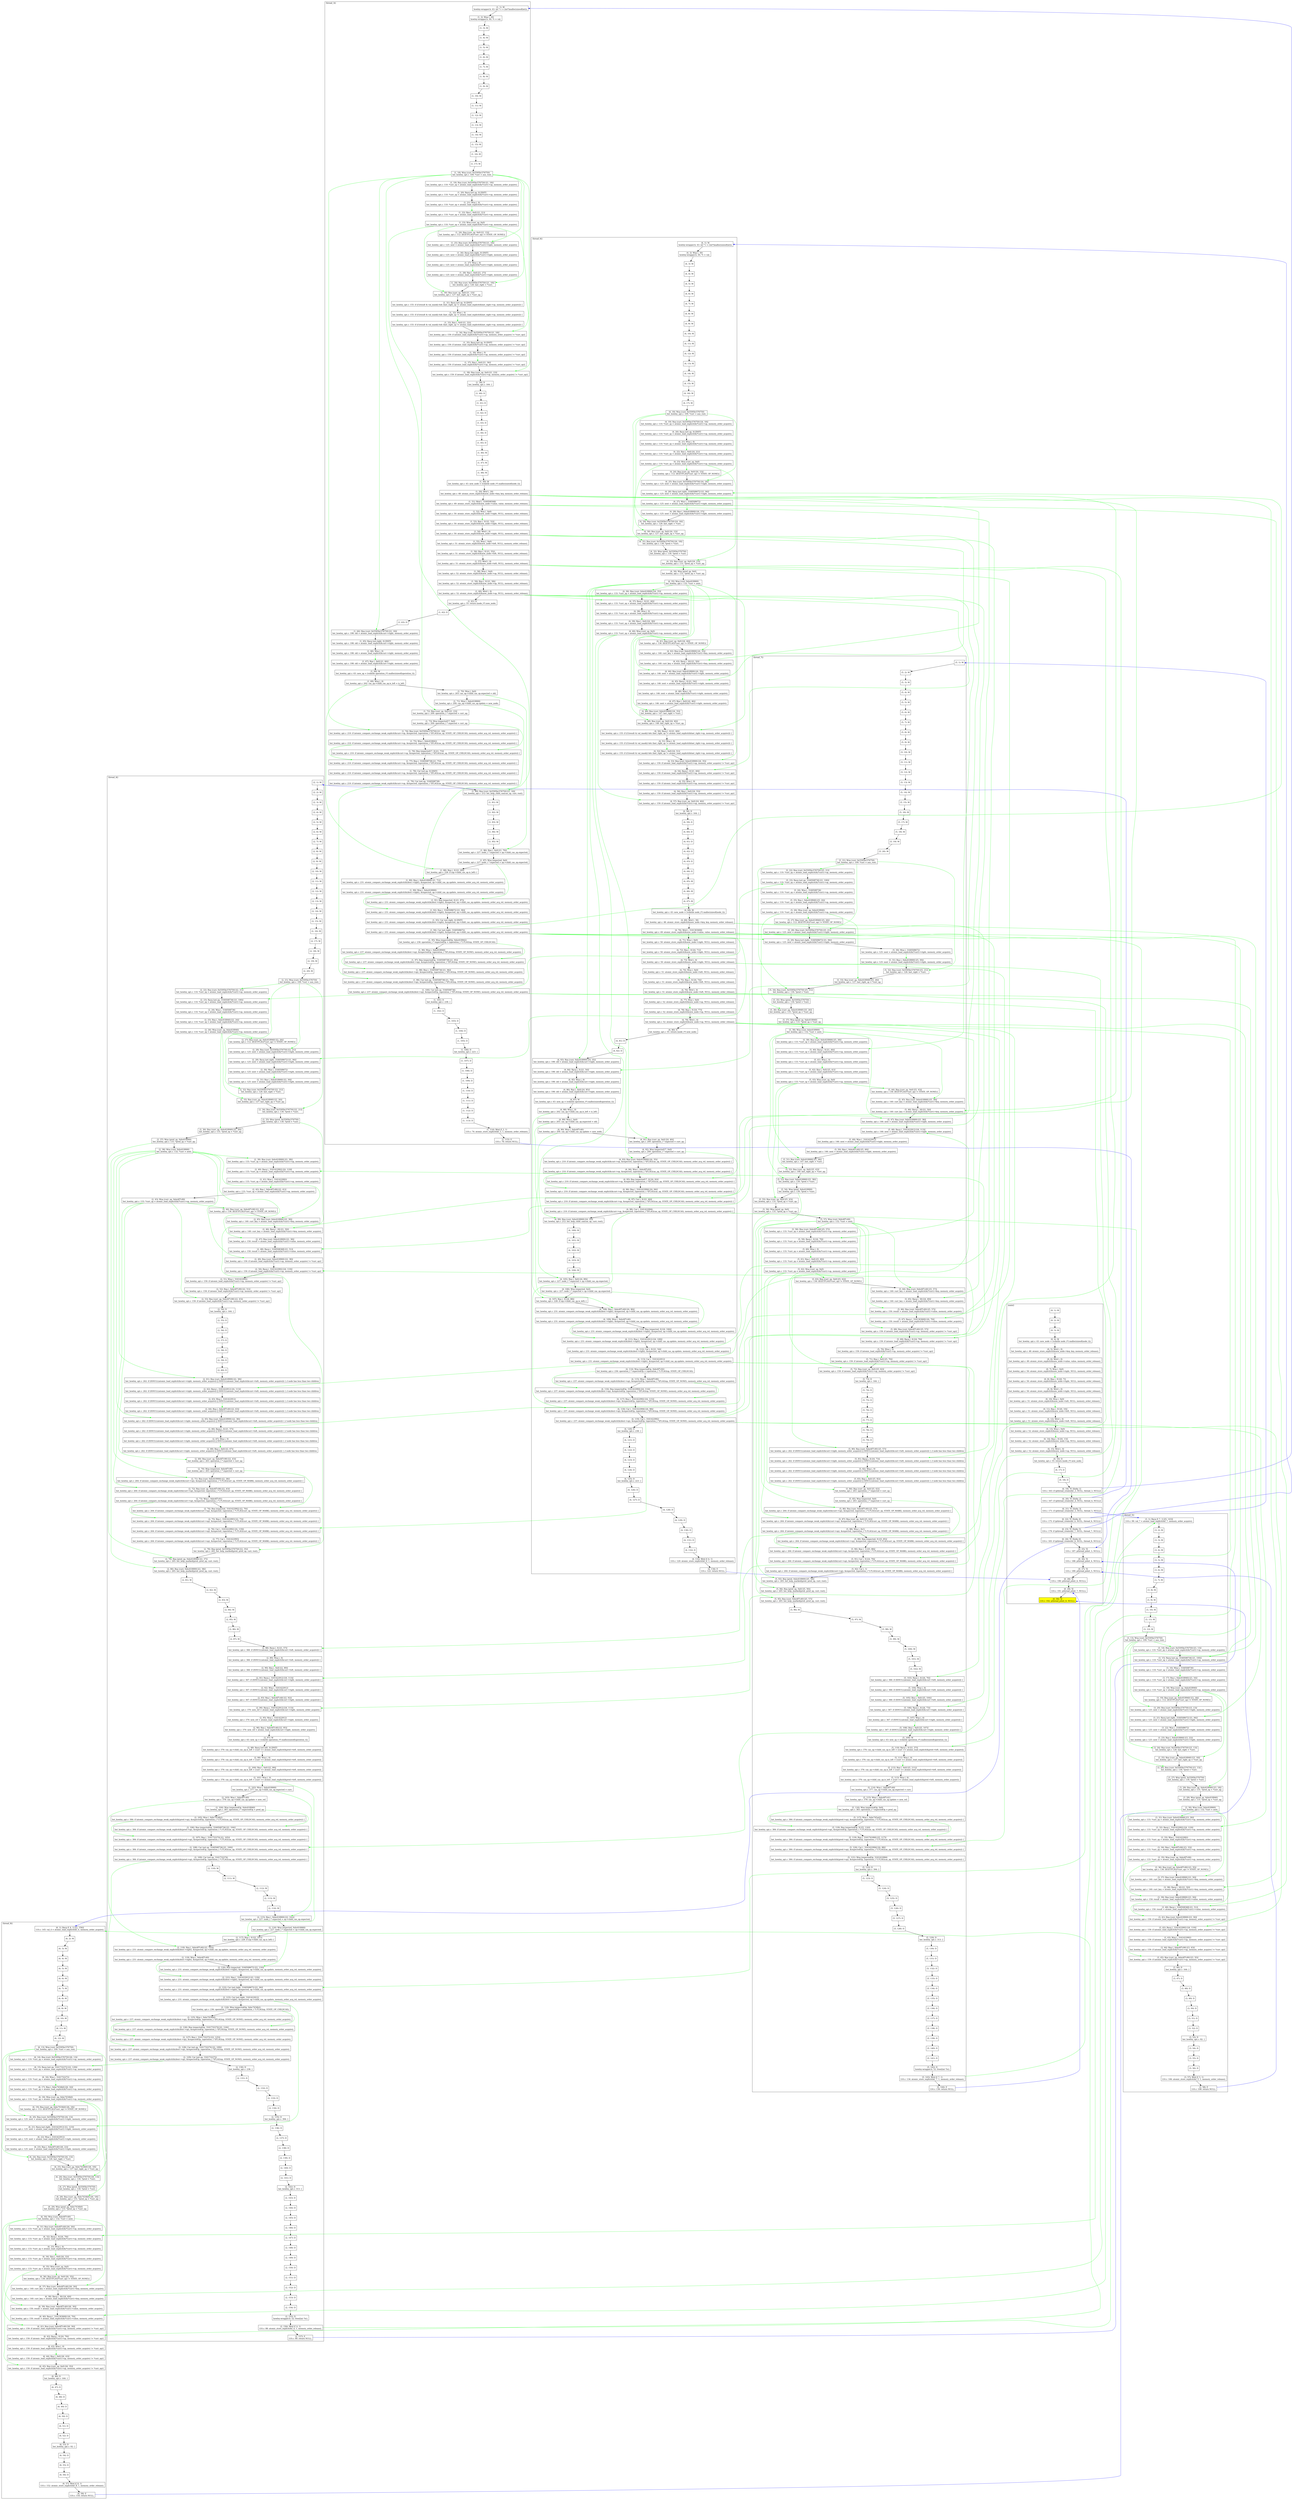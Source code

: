 strict digraph {
	node [shape=box]
	labeljust=l
subgraph cluster_0{
	label="main()"
	"(0, 1)" [label="(0, 1): M\n"]
	"(0, 2)" [label="(0, 2): M\n"]
	"(0, 3)" [label="(0, 3): M\n"]
	"(0, 4)" [label="(0, 4): M\nbst_howley_opt.c: 43: new_node = (volatile node_t*) malloc(sizeof(node_t));
"]
	"(0, 5)" [label="(0, 5): Wrel (, 0)\nbst_howley_opt.c: 48: atomic_store_explicit(&new_node->key, key, memory_order_release);
"]
	"(0, 6)" [label="(0, 6): Wrel (, 0)\nbst_howley_opt.c: 49: atomic_store_explicit(&new_node->value, value, memory_order_release);
"]
	"(0, 7)" [label="(0, 7): Wna (, 0x0)\nbst_howley_opt.c: 50: atomic_store_explicit(&new_node->right, NULL, memory_order_release);
"]
	"(0, 8)" [label="(0, 8): Rna (, 0) [(0, 7)]\nbst_howley_opt.c: 50: atomic_store_explicit(&new_node->right, NULL, memory_order_release);
"]
	"(0, 9)" [label="(0, 9): Wrel (, 0)\nbst_howley_opt.c: 50: atomic_store_explicit(&new_node->right, NULL, memory_order_release);
"]
	"(0, 10)" [label="(0, 10): Wna (, 0x0)\nbst_howley_opt.c: 51: atomic_store_explicit(&new_node->left, NULL, memory_order_release);
"]
	"(0, 11)" [label="(0, 11): Rna (, 0) [(0, 10)]\nbst_howley_opt.c: 51: atomic_store_explicit(&new_node->left, NULL, memory_order_release);
"]
	"(0, 12)" [label="(0, 12): Wrel (, 0)\nbst_howley_opt.c: 51: atomic_store_explicit(&new_node->left, NULL, memory_order_release);
"]
	"(0, 13)" [label="(0, 13): Wna (, 0x0)\nbst_howley_opt.c: 52: atomic_store_explicit(&new_node->op, NULL, memory_order_release);
"]
	"(0, 14)" [label="(0, 14): Rna (, 0) [(0, 13)]\nbst_howley_opt.c: 52: atomic_store_explicit(&new_node->op, NULL, memory_order_release);
"]
	"(0, 15)" [label="(0, 15): Wrel (, 0)\nbst_howley_opt.c: 52: atomic_store_explicit(&new_node->op, NULL, memory_order_release);
"]
	"(0, 16)" [label="(0, 16): D\nbst_howley_opt.c: 55: return (node_t*) new_node;
"]
	"(0, 17)" [label="(0, 17): D\n"]
	"(0, 18)" [label="(0, 18): D\n"]
	"(0, 19)" [label="(0, 19): TC [forks 1]\nt10.c: 163: if (pthread_create(&t_3, NULL, thread_3, NULL))
"]
	"(0, 20)" [label="(0, 20): TC [forks 2]\nt10.c: 167: if (pthread_create(&t_4, NULL, thread_4, NULL))
"]
	"(0, 21)" [label="(0, 21): TC [forks 3]\nt10.c: 171: if (pthread_create(&t_5, NULL, thread_5, NULL))
"]
	"(0, 22)" [label="(0, 22): TC [forks 4]\nt10.c: 175: if (pthread_create(&t_6, NULL, thread_6, NULL))
"]
	"(0, 23)" [label="(0, 23): TC [forks 5]\nt10.c: 179: if (pthread_create(&t_7, NULL, thread_7, NULL))
"]
	"(0, 24)" [label="(0, 24): TC [forks 6]\nt10.c: 183: if (pthread_create(&t_8, NULL, thread_8, NULL))
"]
	"(0, 25)" [label="(0, 25): TJ\nt10.c: 187: pthread_join(t_3, NULL);
"]
	"(0, 26)" [label="(0, 26): TJ\nt10.c: 188: pthread_join(t_4, NULL);
"]
	"(0, 27)" [label="(0, 27): TJ\nt10.c: 189: pthread_join(t_5, NULL);
"]
	"(0, 28)" [label="(0, 28): TJ\nt10.c: 190: pthread_join(t_6, NULL);
"]
	"(0, 29)" [label="(0, 29): TJ\nt10.c: 191: pthread_join(t_7, NULL);
"]
	"(0, 30)" [label="(0, 30): TJ\nt10.c: 192: pthread_join(t_8, NULL);
",style=filled,fillcolor=yellow]
}
subgraph cluster_1{
	label="thread_3()"
	"(1, 1)" [label="(1, 1): M\nhowley-wrapper.h: 43: int * v = (int*)malloc(sizeof(int));
"]
	"(1, 2)" [label="(1, 2): Wna (, 20)\nhowley-wrapper.h: 44: *v = val;
"]
	"(1, 3)" [label="(1, 3): M\n"]
	"(1, 4)" [label="(1, 4): M\n"]
	"(1, 5)" [label="(1, 5): M\n"]
	"(1, 6)" [label="(1, 6): M\n"]
	"(1, 7)" [label="(1, 7): M\n"]
	"(1, 8)" [label="(1, 8): M\n"]
	"(1, 9)" [label="(1, 9): M\n"]
	"(1, 10)" [label="(1, 10): M\n"]
	"(1, 11)" [label="(1, 11): M\n"]
	"(1, 12)" [label="(1, 12): M\n"]
	"(1, 13)" [label="(1, 13): M\n"]
	"(1, 14)" [label="(1, 14): M\n"]
	"(1, 15)" [label="(1, 15): M\n"]
	"(1, 16)" [label="(1, 16): M\n"]
	"(1, 17)" [label="(1, 17): M\n"]
	"(1, 18)" [label="(1, 18): Wna (curr, 0x5595bc576750)\nbst_howley_opt.c: 109: *curr = aux_root;
"]
	"(1, 19)" [label="(1, 19): Rna (curr, 0x5595bc576750) [(1, 18)]\nbst_howley_opt.c: 110: *curr_op = atomic_load_explicit(&(*curr)->op, memory_order_acquire);
"]
	"(1, 20)" [label="(1, 20): Racq (set.op, 0) [INIT]\nbst_howley_opt.c: 110: *curr_op = atomic_load_explicit(&(*curr)->op, memory_order_acquire);
"]
	"(1, 21)" [label="(1, 21): Wna (, 0)\nbst_howley_opt.c: 110: *curr_op = atomic_load_explicit(&(*curr)->op, memory_order_acquire);
"]
	"(1, 22)" [label="(1, 22): Rna (, 0x0) [(1, 21)]\nbst_howley_opt.c: 110: *curr_op = atomic_load_explicit(&(*curr)->op, memory_order_acquire);
"]
	"(1, 23)" [label="(1, 23): Wna (curr_op, 0x0)\nbst_howley_opt.c: 110: *curr_op = atomic_load_explicit(&(*curr)->op, memory_order_acquire);
"]
	"(1, 24)" [label="(1, 24): Rna (curr_op, 0x0) [(1, 23)]\nbst_howley_opt.c: 112: if(GETFLAG(*curr_op) != STATE_OP_NONE){
"]
	"(1, 25)" [label="(1, 25): Rna (curr, 0x5595bc576750) [(1, 18)]\nbst_howley_opt.c: 125: next = atomic_load_explicit(&(*curr)->right, memory_order_acquire);
"]
	"(1, 26)" [label="(1, 26): Racq (set.right, 0) [INIT]\nbst_howley_opt.c: 125: next = atomic_load_explicit(&(*curr)->right, memory_order_acquire);
"]
	"(1, 27)" [label="(1, 27): Wna (, 0)\nbst_howley_opt.c: 125: next = atomic_load_explicit(&(*curr)->right, memory_order_acquire);
"]
	"(1, 28)" [label="(1, 28): Rna (, 0x0) [(1, 27)]\nbst_howley_opt.c: 125: next = atomic_load_explicit(&(*curr)->right, memory_order_acquire);
"]
	"(1, 29)" [label="(1, 29): Rna (curr, 0x5595bc576750) [(1, 18)]\nbst_howley_opt.c: 126: last_right = *curr;
"]
	"(1, 30)" [label="(1, 30): Rna (curr_op, 0x0) [(1, 23)]\nbst_howley_opt.c: 127: last_right_op = *curr_op;
"]
	"(1, 31)" [label="(1, 31): Racq (set.op, 0) [INIT]\nbst_howley_opt.c: 155: if ((!(result & val_mask)) && (last_right_op != atomic_load_explicit(&last_right->op, memory_order_acquire))) {
"]
	"(1, 32)" [label="(1, 32): Wna (, 0)\nbst_howley_opt.c: 155: if ((!(result & val_mask)) && (last_right_op != atomic_load_explicit(&last_right->op, memory_order_acquire))) {
"]
	"(1, 33)" [label="(1, 33): Rna (, 0x0) [(1, 32)]\nbst_howley_opt.c: 155: if ((!(result & val_mask)) && (last_right_op != atomic_load_explicit(&last_right->op, memory_order_acquire))) {
"]
	"(1, 34)" [label="(1, 34): Rna (curr, 0x5595bc576750) [(1, 18)]\nbst_howley_opt.c: 159: if (atomic_load_explicit(&(*curr)->op, memory_order_acquire) != *curr_op){
"]
	"(1, 35)" [label="(1, 35): Racq (set.op, 0) [INIT]\nbst_howley_opt.c: 159: if (atomic_load_explicit(&(*curr)->op, memory_order_acquire) != *curr_op){
"]
	"(1, 36)" [label="(1, 36): Wna (, 0)\nbst_howley_opt.c: 159: if (atomic_load_explicit(&(*curr)->op, memory_order_acquire) != *curr_op){
"]
	"(1, 37)" [label="(1, 37): Rna (, 0x0) [(1, 36)]\nbst_howley_opt.c: 159: if (atomic_load_explicit(&(*curr)->op, memory_order_acquire) != *curr_op){
"]
	"(1, 38)" [label="(1, 38): Rna (curr_op, 0x0) [(1, 23)]\nbst_howley_opt.c: 159: if (atomic_load_explicit(&(*curr)->op, memory_order_acquire) != *curr_op){
"]
	"(1, 39)" [label="(1, 39): D\nbst_howley_opt.c: 164: }
"]
	"(1, 40)" [label="(1, 40): D\n"]
	"(1, 41)" [label="(1, 41): D\n"]
	"(1, 42)" [label="(1, 42): D\n"]
	"(1, 43)" [label="(1, 43): D\n"]
	"(1, 44)" [label="(1, 44): D\n"]
	"(1, 45)" [label="(1, 45): D\n"]
	"(1, 46)" [label="(1, 46): M\n"]
	"(1, 47)" [label="(1, 47): M\n"]
	"(1, 48)" [label="(1, 48): M\n"]
	"(1, 49)" [label="(1, 49): M\nbst_howley_opt.c: 43: new_node = (volatile node_t*) malloc(sizeof(node_t));
"]
	"(1, 50)" [label="(1, 50): Wrel (, 20)\nbst_howley_opt.c: 48: atomic_store_explicit(&new_node->key, key, memory_order_release);
"]
	"(1, 51)" [label="(1, 51): Wrel (, 3160508368)\nbst_howley_opt.c: 49: atomic_store_explicit(&new_node->value, value, memory_order_release);
"]
	"(1, 52)" [label="(1, 52): Wna (, 0x0)\nbst_howley_opt.c: 50: atomic_store_explicit(&new_node->right, NULL, memory_order_release);
"]
	"(1, 53)" [label="(1, 53): Rna (, 0) [(1, 52)]\nbst_howley_opt.c: 50: atomic_store_explicit(&new_node->right, NULL, memory_order_release);
"]
	"(1, 54)" [label="(1, 54): Wrel (, 0)\nbst_howley_opt.c: 50: atomic_store_explicit(&new_node->right, NULL, memory_order_release);
"]
	"(1, 55)" [label="(1, 55): Wna (, 0x0)\nbst_howley_opt.c: 51: atomic_store_explicit(&new_node->left, NULL, memory_order_release);
"]
	"(1, 56)" [label="(1, 56): Rna (, 0) [(1, 55)]\nbst_howley_opt.c: 51: atomic_store_explicit(&new_node->left, NULL, memory_order_release);
"]
	"(1, 57)" [label="(1, 57): Wrel (, 0)\nbst_howley_opt.c: 51: atomic_store_explicit(&new_node->left, NULL, memory_order_release);
"]
	"(1, 58)" [label="(1, 58): Wna (, 0x0)\nbst_howley_opt.c: 52: atomic_store_explicit(&new_node->op, NULL, memory_order_release);
"]
	"(1, 59)" [label="(1, 59): Rna (, 0) [(1, 58)]\nbst_howley_opt.c: 52: atomic_store_explicit(&new_node->op, NULL, memory_order_release);
"]
	"(1, 60)" [label="(1, 60): Wrel (, 0)\nbst_howley_opt.c: 52: atomic_store_explicit(&new_node->op, NULL, memory_order_release);
"]
	"(1, 61)" [label="(1, 61): D\nbst_howley_opt.c: 55: return (node_t*) new_node;
"]
	"(1, 62)" [label="(1, 62): D\n"]
	"(1, 63)" [label="(1, 63): D\n"]
	"(1, 64)" [label="(1, 64): Rna (curr, 0x5595bc576750) [(1, 18)]\nbst_howley_opt.c: 198: old = atomic_load_explicit(&curr->right, memory_order_acquire);
"]
	"(1, 65)" [label="(1, 65): Racq (set.right, 0) [INIT]\nbst_howley_opt.c: 198: old = atomic_load_explicit(&curr->right, memory_order_acquire);
"]
	"(1, 66)" [label="(1, 66): Wna (, 0)\nbst_howley_opt.c: 198: old = atomic_load_explicit(&curr->right, memory_order_acquire);
"]
	"(1, 67)" [label="(1, 67): Rna (, 0x0) [(1, 66)]\nbst_howley_opt.c: 198: old = atomic_load_explicit(&curr->right, memory_order_acquire);
"]
	"(1, 68)" [label="(1, 68): M\nbst_howley_opt.c: 63: new_op = (volatile operation_t*) malloc(sizeof(operation_t));
"]
	"(1, 69)" [label="(1, 69): Wna (, 0)\nbst_howley_opt.c: 202: cas_op->child_cas_op.is_left = is_left;
"]
	"(1, 70)" [label="(1, 70): Wna (, 0x0)\nbst_howley_opt.c: 203: cas_op->child_cas_op.expected = old;
"]
	"(1, 71)" [label="(1, 71): Wna (, 0xbc618900)\nbst_howley_opt.c: 204: cas_op->child_cas_op.update = new_node;
"]
	"(1, 72)" [label="(1, 72): Rna (curr_op, 0x0) [(1, 23)]\nbst_howley_opt.c: 209: operation_t * expected = curr_op;
"]
	"(1, 73)" [label="(1, 73): Wna (expected17, 0x0)\nbst_howley_opt.c: 209: operation_t * expected = curr_op;
"]
	"(1, 74)" [label="(1, 74): Rna (curr, 0x5595bc576750) [(1, 18)]\nbst_howley_opt.c: 210: if (atomic_compare_exchange_weak_explicit(&curr->op, &expected, (operation_t *)FLAG(cas_op, STATE_OP_CHILDCAS), memory_order_acq_rel, memory_order_acquire)) {
"]
	"(1, 75)" [label="(1, 75): Wna (, 0xbc618942)\nbst_howley_opt.c: 210: if (atomic_compare_exchange_weak_explicit(&curr->op, &expected, (operation_t *)FLAG(cas_op, STATE_OP_CHILDCAS), memory_order_acq_rel, memory_order_acquire)) {
"]
	"(1, 76)" [label="(1, 76): Rna (expected17, 0) [(1, 73)]\nbst_howley_opt.c: 210: if (atomic_compare_exchange_weak_explicit(&curr->op, &expected, (operation_t *)FLAG(cas_op, STATE_OP_CHILDCAS), memory_order_acq_rel, memory_order_acquire)) {
"]
	"(1, 77)" [label="(1, 77): Rna (, 3160508738) [(1, 75)]\nbst_howley_opt.c: 210: if (atomic_compare_exchange_weak_explicit(&curr->op, &expected, (operation_t *)FLAG(cas_op, STATE_OP_CHILDCAS), memory_order_acq_rel, memory_order_acquire)) {
"]
	"(1, 78)" [label="(1, 78): Car (set.op, 0) [INIT]\nbst_howley_opt.c: 210: if (atomic_compare_exchange_weak_explicit(&curr->op, &expected, (operation_t *)FLAG(cas_op, STATE_OP_CHILDCAS), memory_order_acq_rel, memory_order_acquire)) {
"]
	"(1, 79)" [label="(1, 79): Car (set.op, 3160508738)\nbst_howley_opt.c: 210: if (atomic_compare_exchange_weak_explicit(&curr->op, &expected, (operation_t *)FLAG(cas_op, STATE_OP_CHILDCAS), memory_order_acq_rel, memory_order_acquire)) {
"]
	"(1, 80)" [label="(1, 80): Rna (curr, 0x5595bc576750) [(1, 18)]\nbst_howley_opt.c: 212: bst_help_child_cas(cas_op, curr, root);
"]
	"(1, 81)" [label="(1, 81): M\n"]
	"(1, 82)" [label="(1, 82): M\n"]
	"(1, 83)" [label="(1, 83): M\n"]
	"(1, 84)" [label="(1, 84): M\n"]
	"(1, 85)" [label="(1, 85): M\n"]
	"(1, 86)" [label="(1, 86): Rna (, 0x0) [(1, 70)]\nbst_howley_opt.c: 227: node_t * expected = op->child_cas_op.expected;
"]
	"(1, 87)" [label="(1, 87): Wna (expected, 0x0)\nbst_howley_opt.c: 227: node_t * expected = op->child_cas_op.expected;
"]
	"(1, 88)" [label="(1, 88): Rna (, 0) [(1, 69)]\nbst_howley_opt.c: 228: if (op->child_cas_op.is_left) {
"]
	"(1, 89)" [label="(1, 89): Rna (, 0xbc618900) [(1, 71)]\nbst_howley_opt.c: 231: atomic_compare_exchange_weak_explicit(&(dest->right), &expected, op->child_cas_op.update, memory_order_acq_rel, memory_order_acquire);
"]
	"(1, 90)" [label="(1, 90): Wna (, 0xbc618900)\nbst_howley_opt.c: 231: atomic_compare_exchange_weak_explicit(&(dest->right), &expected, op->child_cas_op.update, memory_order_acq_rel, memory_order_acquire);
"]
	"(1, 91)" [label="(1, 91): Rna (expected, 0) [(1, 87)]\nbst_howley_opt.c: 231: atomic_compare_exchange_weak_explicit(&(dest->right), &expected, op->child_cas_op.update, memory_order_acq_rel, memory_order_acquire);
"]
	"(1, 92)" [label="(1, 92): Rna (, 3160508672) [(1, 90)]\nbst_howley_opt.c: 231: atomic_compare_exchange_weak_explicit(&(dest->right), &expected, op->child_cas_op.update, memory_order_acq_rel, memory_order_acquire);
"]
	"(1, 93)" [label="(1, 93): Car (set.right, 0) [INIT]\nbst_howley_opt.c: 231: atomic_compare_exchange_weak_explicit(&(dest->right), &expected, op->child_cas_op.update, memory_order_acq_rel, memory_order_acquire);
"]
	"(1, 94)" [label="(1, 94): Car (set.right, 3160508672)\nbst_howley_opt.c: 231: atomic_compare_exchange_weak_explicit(&(dest->right), &expected, op->child_cas_op.update, memory_order_acq_rel, memory_order_acquire);
"]
	"(1, 95)" [label="(1, 95): Wna (expectedOp, 0xbc618942)\nbst_howley_opt.c: 236: operation_t * expectedOp = (operation_t *) FLAG(op, STATE_OP_CHILDCAS);
"]
	"(1, 96)" [label="(1, 96): Wna (, 0xbc618940)\nbst_howley_opt.c: 237: atomic_compare_exchange_weak_explicit(&(dest->op), &expectedOp, (operation_t *)FLAG(op, STATE_OP_NONE), memory_order_acq_rel, memory_order_acquire);
"]
	"(1, 97)" [label="(1, 97): Rna (expectedOp, 3160508738) [(1, 95)]\nbst_howley_opt.c: 237: atomic_compare_exchange_weak_explicit(&(dest->op), &expectedOp, (operation_t *)FLAG(op, STATE_OP_NONE), memory_order_acq_rel, memory_order_acquire);
"]
	"(1, 98)" [label="(1, 98): Rna (, 3160508736) [(1, 96)]\nbst_howley_opt.c: 237: atomic_compare_exchange_weak_explicit(&(dest->op), &expectedOp, (operation_t *)FLAG(op, STATE_OP_NONE), memory_order_acq_rel, memory_order_acquire);
"]
	"(1, 99)" [label="(1, 99): Car (set.op, 3160508738) [(1, 79)]\nbst_howley_opt.c: 237: atomic_compare_exchange_weak_explicit(&(dest->op), &expectedOp, (operation_t *)FLAG(op, STATE_OP_NONE), memory_order_acq_rel, memory_order_acquire);
"]
	"(1, 100)" [label="(1, 100): Car (set.op, 3160508736)\nbst_howley_opt.c: 237: atomic_compare_exchange_weak_explicit(&(dest->op), &expectedOp, (operation_t *)FLAG(op, STATE_OP_NONE), memory_order_acq_rel, memory_order_acquire);
"]
	"(1, 101)" [label="(1, 101): D\nbst_howley_opt.c: 238: }
"]
	"(1, 102)" [label="(1, 102): D\n"]
	"(1, 103)" [label="(1, 103): D\n"]
	"(1, 104)" [label="(1, 104): D\n"]
	"(1, 105)" [label="(1, 105): D\n"]
	"(1, 106)" [label="(1, 106): D\nbst_howley_opt.c: 223: }
"]
	"(1, 107)" [label="(1, 107): D\n"]
	"(1, 108)" [label="(1, 108): D\n"]
	"(1, 109)" [label="(1, 109): D\n"]
	"(1, 110)" [label="(1, 110): D\n"]
	"(1, 111)" [label="(1, 111): D\n"]
	"(1, 112)" [label="(1, 112): D\n"]
	"(1, 113)" [label="(1, 113): D\n"]
	"(1, 114)" [label="(1, 114): Wrel (f_3, 1)\nt10.c: 74: atomic_store_explicit(&f_3, 1, memory_order_release);
"]
	"(1, 115)" [label="(1, 115): E\nt10.c: 76: return NULL;
"]
}
subgraph cluster_2{
	label="thread_4()"
	"(2, 1)" [label="(2, 1): M\n"]
	"(2, 2)" [label="(2, 2): M\n"]
	"(2, 3)" [label="(2, 3): M\n"]
	"(2, 4)" [label="(2, 4): M\n"]
	"(2, 5)" [label="(2, 5): M\n"]
	"(2, 6)" [label="(2, 6): M\n"]
	"(2, 7)" [label="(2, 7): M\n"]
	"(2, 8)" [label="(2, 8): M\n"]
	"(2, 9)" [label="(2, 9): M\n"]
	"(2, 10)" [label="(2, 10): M\n"]
	"(2, 11)" [label="(2, 11): M\n"]
	"(2, 12)" [label="(2, 12): M\n"]
	"(2, 13)" [label="(2, 13): M\n"]
	"(2, 14)" [label="(2, 14): M\n"]
	"(2, 15)" [label="(2, 15): M\n"]
	"(2, 16)" [label="(2, 16): M\n"]
	"(2, 17)" [label="(2, 17): M\n"]
	"(2, 18)" [label="(2, 18): M\n"]
	"(2, 19)" [label="(2, 19): M\n"]
	"(2, 20)" [label="(2, 20): M\n"]
	"(2, 21)" [label="(2, 21): Wna (curr, 0x5595bc576750)\nbst_howley_opt.c: 109: *curr = aux_root;
"]
	"(2, 22)" [label="(2, 22): Rna (curr, 0x5595bc576750) [(2, 21)]\nbst_howley_opt.c: 110: *curr_op = atomic_load_explicit(&(*curr)->op, memory_order_acquire);
"]
	"(2, 23)" [label="(2, 23): Racq (set.op, 3160508736) [(1, 100)]\nbst_howley_opt.c: 110: *curr_op = atomic_load_explicit(&(*curr)->op, memory_order_acquire);
"]
	"(2, 24)" [label="(2, 24): Wna (, 3160508736)\nbst_howley_opt.c: 110: *curr_op = atomic_load_explicit(&(*curr)->op, memory_order_acquire);
"]
	"(2, 25)" [label="(2, 25): Rna (, 0xbc618940) [(2, 24)]\nbst_howley_opt.c: 110: *curr_op = atomic_load_explicit(&(*curr)->op, memory_order_acquire);
"]
	"(2, 26)" [label="(2, 26): Wna (curr_op, 0xbc618940)\nbst_howley_opt.c: 110: *curr_op = atomic_load_explicit(&(*curr)->op, memory_order_acquire);
"]
	"(2, 27)" [label="(2, 27): Rna (curr_op, 0xbc618940) [(2, 26)]\nbst_howley_opt.c: 112: if(GETFLAG(*curr_op) != STATE_OP_NONE){
"]
	"(2, 28)" [label="(2, 28): Rna (curr, 0x5595bc576750) [(2, 21)]\nbst_howley_opt.c: 125: next = atomic_load_explicit(&(*curr)->right, memory_order_acquire);
"]
	"(2, 29)" [label="(2, 29): Racq (set.right, 3160508672) [(1, 94)]\nbst_howley_opt.c: 125: next = atomic_load_explicit(&(*curr)->right, memory_order_acquire);
"]
	"(2, 30)" [label="(2, 30): Wna (, 3160508672)\nbst_howley_opt.c: 125: next = atomic_load_explicit(&(*curr)->right, memory_order_acquire);
"]
	"(2, 31)" [label="(2, 31): Rna (, 0xbc618900) [(2, 30)]\nbst_howley_opt.c: 125: next = atomic_load_explicit(&(*curr)->right, memory_order_acquire);
"]
	"(2, 32)" [label="(2, 32): Rna (curr, 0x5595bc576750) [(2, 21)]\nbst_howley_opt.c: 126: last_right = *curr;
"]
	"(2, 33)" [label="(2, 33): Rna (curr_op, 0xbc618940) [(2, 26)]\nbst_howley_opt.c: 127: last_right_op = *curr_op;
"]
	"(2, 34)" [label="(2, 34): Rna (curr, 0x5595bc576750) [(2, 21)]\nbst_howley_opt.c: 130: *pred = *curr;
"]
	"(2, 35)" [label="(2, 35): Wna (pred, 0x5595bc576750)\nbst_howley_opt.c: 130: *pred = *curr;
"]
	"(2, 36)" [label="(2, 36): Rna (curr_op, 0xbc618940) [(2, 26)]\nbst_howley_opt.c: 131: *pred_op = *curr_op;
"]
	"(2, 37)" [label="(2, 37): Wna (pred_op, 0xbc618940)\nbst_howley_opt.c: 131: *pred_op = *curr_op;
"]
	"(2, 38)" [label="(2, 38): Wna (curr, 0xbc618900)\nbst_howley_opt.c: 132: *curr = next;
"]
	"(2, 39)" [label="(2, 39): Rna (curr, 0xbc618900) [(2, 38)]\nbst_howley_opt.c: 133: *curr_op = atomic_load_explicit(&(*curr)->op, memory_order_acquire);
"]
	"(2, 40)" [label="(2, 40): Racq (, 3161422992) [(4, 119)]\nbst_howley_opt.c: 133: *curr_op = atomic_load_explicit(&(*curr)->op, memory_order_acquire);
"]
	"(2, 41)" [label="(2, 41): Wna (, 3161422992)\nbst_howley_opt.c: 133: *curr_op = atomic_load_explicit(&(*curr)->op, memory_order_acquire);
"]
	"(2, 42)" [label="(2, 42): Rna (, 0xbc6f7c90) [(2, 41)]\nbst_howley_opt.c: 133: *curr_op = atomic_load_explicit(&(*curr)->op, memory_order_acquire);
"]
	"(2, 43)" [label="(2, 43): Wna (curr_op, 0xbc6f7c90)\nbst_howley_opt.c: 133: *curr_op = atomic_load_explicit(&(*curr)->op, memory_order_acquire);
"]
	"(2, 44)" [label="(2, 44): Rna (curr_op, 0xbc6f7c90) [(2, 43)]\nbst_howley_opt.c: 136: if(GETFLAG(*curr_op) != STATE_OP_NONE){
"]
	"(2, 45)" [label="(2, 45): Rna (curr, 0xbc618900) [(2, 38)]\nbst_howley_opt.c: 140: curr_key = atomic_load_explicit(&(*curr)->key, memory_order_acquire);
"]
	"(2, 46)" [label="(2, 46): Racq (, 20) [(1, 50)]\nbst_howley_opt.c: 140: curr_key = atomic_load_explicit(&(*curr)->key, memory_order_acquire);
"]
	"(2, 47)" [label="(2, 47): Rna (curr, 0xbc618900) [(2, 38)]\nbst_howley_opt.c: 150: result = atomic_load_explicit(&(*curr)->value, memory_order_acquire);
"]
	"(2, 48)" [label="(2, 48): Racq (, 3160508368) [(1, 51)]\nbst_howley_opt.c: 150: result = atomic_load_explicit(&(*curr)->value, memory_order_acquire);
"]
	"(2, 49)" [label="(2, 49): Rna (curr, 0xbc618900) [(2, 38)]\nbst_howley_opt.c: 159: if (atomic_load_explicit(&(*curr)->op, memory_order_acquire) != *curr_op){
"]
	"(2, 50)" [label="(2, 50): Racq (, 3161422992) [(4, 119)]\nbst_howley_opt.c: 159: if (atomic_load_explicit(&(*curr)->op, memory_order_acquire) != *curr_op){
"]
	"(2, 51)" [label="(2, 51): Wna (, 3161422992)\nbst_howley_opt.c: 159: if (atomic_load_explicit(&(*curr)->op, memory_order_acquire) != *curr_op){
"]
	"(2, 52)" [label="(2, 52): Rna (, 0xbc6f7c90) [(2, 51)]\nbst_howley_opt.c: 159: if (atomic_load_explicit(&(*curr)->op, memory_order_acquire) != *curr_op){
"]
	"(2, 53)" [label="(2, 53): Rna (curr_op, 0xbc6f7c90) [(2, 43)]\nbst_howley_opt.c: 159: if (atomic_load_explicit(&(*curr)->op, memory_order_acquire) != *curr_op){
"]
	"(2, 54)" [label="(2, 54): D\nbst_howley_opt.c: 164: }
"]
	"(2, 55)" [label="(2, 55): D\n"]
	"(2, 56)" [label="(2, 56): D\n"]
	"(2, 57)" [label="(2, 57): D\n"]
	"(2, 58)" [label="(2, 58): D\n"]
	"(2, 59)" [label="(2, 59): D\n"]
	"(2, 60)" [label="(2, 60): D\n"]
	"(2, 61)" [label="(2, 61): Rna (curr, 0xbc618900) [(2, 38)]\nbst_howley_opt.c: 262: if (ISNULL(atomic_load_explicit(&curr->right, memory_order_acquire)) || ISNULL(atomic_load_explicit(&curr->left, memory_order_acquire))) { // node has less than two children
"]
	"(2, 62)" [label="(2, 62): Racq (, 3161422912) [(4, 113)]\nbst_howley_opt.c: 262: if (ISNULL(atomic_load_explicit(&curr->right, memory_order_acquire)) || ISNULL(atomic_load_explicit(&curr->left, memory_order_acquire))) { // node has less than two children
"]
	"(2, 63)" [label="(2, 63): Wna (, 3161422912)\nbst_howley_opt.c: 262: if (ISNULL(atomic_load_explicit(&curr->right, memory_order_acquire)) || ISNULL(atomic_load_explicit(&curr->left, memory_order_acquire))) { // node has less than two children
"]
	"(2, 64)" [label="(2, 64): Rna (, 0xbc6f7c40) [(2, 63)]\nbst_howley_opt.c: 262: if (ISNULL(atomic_load_explicit(&curr->right, memory_order_acquire)) || ISNULL(atomic_load_explicit(&curr->left, memory_order_acquire))) { // node has less than two children
"]
	"(2, 65)" [label="(2, 65): Rna (curr, 0xbc618900) [(2, 38)]\nbst_howley_opt.c: 262: if (ISNULL(atomic_load_explicit(&curr->right, memory_order_acquire)) || ISNULL(atomic_load_explicit(&curr->left, memory_order_acquire))) { // node has less than two children
"]
	"(2, 66)" [label="(2, 66): Racq (, 0) [(1, 57)]\nbst_howley_opt.c: 262: if (ISNULL(atomic_load_explicit(&curr->right, memory_order_acquire)) || ISNULL(atomic_load_explicit(&curr->left, memory_order_acquire))) { // node has less than two children
"]
	"(2, 67)" [label="(2, 67): Wna (, 0)\nbst_howley_opt.c: 262: if (ISNULL(atomic_load_explicit(&curr->right, memory_order_acquire)) || ISNULL(atomic_load_explicit(&curr->left, memory_order_acquire))) { // node has less than two children
"]
	"(2, 68)" [label="(2, 68): Rna (, 0x0) [(2, 67)]\nbst_howley_opt.c: 262: if (ISNULL(atomic_load_explicit(&curr->right, memory_order_acquire)) || ISNULL(atomic_load_explicit(&curr->left, memory_order_acquire))) { // node has less than two children
"]
	"(2, 69)" [label="(2, 69): Rna (curr_op, 0xbc6f7c90) [(2, 43)]\nbst_howley_opt.c: 263: operation_t * expected = curr_op;
"]
	"(2, 70)" [label="(2, 70): Wna (expected, 0xbc6f7c90)\nbst_howley_opt.c: 263: operation_t * expected = curr_op;
"]
	"(2, 71)" [label="(2, 71): Rna (curr, 0xbc618900) [(2, 38)]\nbst_howley_opt.c: 264: if (atomic_compare_exchange_weak_explicit(&(curr->op), &expected, (operation_t *) FLAG(curr_op, STATE_OP_MARK), memory_order_acq_rel, memory_order_acquire)) {
"]
	"(2, 72)" [label="(2, 72): Rna (curr_op, 0xbc6f7c90) [(2, 43)]\nbst_howley_opt.c: 264: if (atomic_compare_exchange_weak_explicit(&(curr->op), &expected, (operation_t *) FLAG(curr_op, STATE_OP_MARK), memory_order_acq_rel, memory_order_acquire)) {
"]
	"(2, 73)" [label="(2, 73): Wna (, 0xbc6f7c91)\nbst_howley_opt.c: 264: if (atomic_compare_exchange_weak_explicit(&(curr->op), &expected, (operation_t *) FLAG(curr_op, STATE_OP_MARK), memory_order_acq_rel, memory_order_acquire)) {
"]
	"(2, 74)" [label="(2, 74): Rna (expected, 3161422992) [(2, 70)]\nbst_howley_opt.c: 264: if (atomic_compare_exchange_weak_explicit(&(curr->op), &expected, (operation_t *) FLAG(curr_op, STATE_OP_MARK), memory_order_acq_rel, memory_order_acquire)) {
"]
	"(2, 75)" [label="(2, 75): Rna (, 3161422993) [(2, 73)]\nbst_howley_opt.c: 264: if (atomic_compare_exchange_weak_explicit(&(curr->op), &expected, (operation_t *) FLAG(curr_op, STATE_OP_MARK), memory_order_acq_rel, memory_order_acquire)) {
"]
	"(2, 76)" [label="(2, 76): Car (, 3161422992) [(4, 119)]\nbst_howley_opt.c: 264: if (atomic_compare_exchange_weak_explicit(&(curr->op), &expected, (operation_t *) FLAG(curr_op, STATE_OP_MARK), memory_order_acq_rel, memory_order_acquire)) {
"]
	"(2, 77)" [label="(2, 77): Car (, 3161422993)\nbst_howley_opt.c: 264: if (atomic_compare_exchange_weak_explicit(&(curr->op), &expected, (operation_t *) FLAG(curr_op, STATE_OP_MARK), memory_order_acq_rel, memory_order_acquire)) {
"]
	"(2, 78)" [label="(2, 78): Rna (pred, 0x5595bc576750) [(2, 35)]\nbst_howley_opt.c: 265: bst_help_marked(pred, pred_op, curr, root);
"]
	"(2, 79)" [label="(2, 79): Rna (pred_op, 0xbc618940) [(2, 37)]\nbst_howley_opt.c: 265: bst_help_marked(pred, pred_op, curr, root);
"]
	"(2, 80)" [label="(2, 80): Rna (curr, 0xbc618900) [(2, 38)]\nbst_howley_opt.c: 265: bst_help_marked(pred, pred_op, curr, root);
"]
	"(2, 81)" [label="(2, 81): M\n"]
	"(2, 82)" [label="(2, 82): M\n"]
	"(2, 83)" [label="(2, 83): M\n"]
	"(2, 84)" [label="(2, 84): M\n"]
	"(2, 85)" [label="(2, 85): M\n"]
	"(2, 86)" [label="(2, 86): M\n"]
	"(2, 87)" [label="(2, 87): M\n"]
	"(2, 88)" [label="(2, 88): Racq (, 0) [(1, 57)]\nbst_howley_opt.c: 366: if (ISNULL(atomic_load_explicit(&curr->left, memory_order_acquire))) {
"]
	"(2, 89)" [label="(2, 89): Wna (, 0)\nbst_howley_opt.c: 366: if (ISNULL(atomic_load_explicit(&curr->left, memory_order_acquire))) {
"]
	"(2, 90)" [label="(2, 90): Rna (, 0x0) [(2, 89)]\nbst_howley_opt.c: 366: if (ISNULL(atomic_load_explicit(&curr->left, memory_order_acquire))) {
"]
	"(2, 91)" [label="(2, 91): Racq (, 3161422912) [(4, 113)]\nbst_howley_opt.c: 367: if (ISNULL(atomic_load_explicit(&curr->right, memory_order_acquire))) {
"]
	"(2, 92)" [label="(2, 92): Wna (, 3161422912)\nbst_howley_opt.c: 367: if (ISNULL(atomic_load_explicit(&curr->right, memory_order_acquire))) {
"]
	"(2, 93)" [label="(2, 93): Rna (, 0xbc6f7c40) [(2, 92)]\nbst_howley_opt.c: 367: if (ISNULL(atomic_load_explicit(&curr->right, memory_order_acquire))) {
"]
	"(2, 94)" [label="(2, 94): Racq (, 3161422912) [(4, 113)]\nbst_howley_opt.c: 370: new_ref = atomic_load_explicit(&curr->right, memory_order_acquire);
"]
	"(2, 95)" [label="(2, 95): Wna (, 3161422912)\nbst_howley_opt.c: 370: new_ref = atomic_load_explicit(&curr->right, memory_order_acquire);
"]
	"(2, 96)" [label="(2, 96): Rna (, 0xbc6f7c40) [(2, 95)]\nbst_howley_opt.c: 370: new_ref = atomic_load_explicit(&curr->right, memory_order_acquire);
"]
	"(2, 97)" [label="(2, 97): M\nbst_howley_opt.c: 63: new_op = (volatile operation_t*) malloc(sizeof(operation_t));
"]
	"(2, 98)" [label="(2, 98): Racq (set.left, 0) [INIT]\nbst_howley_opt.c: 376: cas_op->child_cas_op.is_left = (curr == atomic_load_explicit(&pred->left, memory_order_acquire));
"]
	"(2, 99)" [label="(2, 99): Wna (, 0)\nbst_howley_opt.c: 376: cas_op->child_cas_op.is_left = (curr == atomic_load_explicit(&pred->left, memory_order_acquire));
"]
	"(2, 100)" [label="(2, 100): Rna (, 0x0) [(2, 99)]\nbst_howley_opt.c: 376: cas_op->child_cas_op.is_left = (curr == atomic_load_explicit(&pred->left, memory_order_acquire));
"]
	"(2, 101)" [label="(2, 101): Wna (, 0)\nbst_howley_opt.c: 376: cas_op->child_cas_op.is_left = (curr == atomic_load_explicit(&pred->left, memory_order_acquire));
"]
	"(2, 102)" [label="(2, 102): Wna (, 0xbc618900)\nbst_howley_opt.c: 377: cas_op->child_cas_op.expected = curr;
"]
	"(2, 103)" [label="(2, 103): Wna (, 0xbc6f7c40)\nbst_howley_opt.c: 378: cas_op->child_cas_op.update = new_ref;
"]
	"(2, 104)" [label="(2, 104): Wna (expectedOp, 0xbc618940)\nbst_howley_opt.c: 383: operation_t * expectedOp = pred_op;
"]
	"(2, 105)" [label="(2, 105): Wna (, 0xbc7434b2)\nbst_howley_opt.c: 384: if (atomic_compare_exchange_weak_explicit(&(pred->op), &expectedOp, (operation_t *) FLAG(cas_op, STATE_OP_CHILDCAS), memory_order_acq_rel, memory_order_acquire)) {
"]
	"(2, 106)" [label="(2, 106): Rna (expectedOp, 3160508736) [(2, 104)]\nbst_howley_opt.c: 384: if (atomic_compare_exchange_weak_explicit(&(pred->op), &expectedOp, (operation_t *) FLAG(cas_op, STATE_OP_CHILDCAS), memory_order_acq_rel, memory_order_acquire)) {
"]
	"(2, 107)" [label="(2, 107): Rna (, 3161732274) [(2, 105)]\nbst_howley_opt.c: 384: if (atomic_compare_exchange_weak_explicit(&(pred->op), &expectedOp, (operation_t *) FLAG(cas_op, STATE_OP_CHILDCAS), memory_order_acq_rel, memory_order_acquire)) {
"]
	"(2, 108)" [label="(2, 108): Car (set.op, 3160508736) [(1, 100)]\nbst_howley_opt.c: 384: if (atomic_compare_exchange_weak_explicit(&(pred->op), &expectedOp, (operation_t *) FLAG(cas_op, STATE_OP_CHILDCAS), memory_order_acq_rel, memory_order_acquire)) {
"]
	"(2, 109)" [label="(2, 109): Car (set.op, 3161732274)\nbst_howley_opt.c: 384: if (atomic_compare_exchange_weak_explicit(&(pred->op), &expectedOp, (operation_t *) FLAG(cas_op, STATE_OP_CHILDCAS), memory_order_acq_rel, memory_order_acquire)) {
"]
	"(2, 110)" [label="(2, 110): M\n"]
	"(2, 111)" [label="(2, 111): M\n"]
	"(2, 112)" [label="(2, 112): M\n"]
	"(2, 113)" [label="(2, 113): M\n"]
	"(2, 114)" [label="(2, 114): M\n"]
	"(2, 115)" [label="(2, 115): Rna (, 0xbc618900) [(2, 102)]\nbst_howley_opt.c: 227: node_t * expected = op->child_cas_op.expected;
"]
	"(2, 116)" [label="(2, 116): Wna (expected, 0xbc618900)\nbst_howley_opt.c: 227: node_t * expected = op->child_cas_op.expected;
"]
	"(2, 117)" [label="(2, 117): Rna (, 0) [(2, 101)]\nbst_howley_opt.c: 228: if (op->child_cas_op.is_left) {
"]
	"(2, 118)" [label="(2, 118): Rna (, 0xbc6f7c40) [(2, 103)]\nbst_howley_opt.c: 231: atomic_compare_exchange_weak_explicit(&(dest->right), &expected, op->child_cas_op.update, memory_order_acq_rel, memory_order_acquire);
"]
	"(2, 119)" [label="(2, 119): Wna (, 0xbc6f7c40)\nbst_howley_opt.c: 231: atomic_compare_exchange_weak_explicit(&(dest->right), &expected, op->child_cas_op.update, memory_order_acq_rel, memory_order_acquire);
"]
	"(2, 120)" [label="(2, 120): Rna (expected, 3160508672) [(2, 116)]\nbst_howley_opt.c: 231: atomic_compare_exchange_weak_explicit(&(dest->right), &expected, op->child_cas_op.update, memory_order_acq_rel, memory_order_acquire);
"]
	"(2, 121)" [label="(2, 121): Rna (, 3161422912) [(2, 119)]\nbst_howley_opt.c: 231: atomic_compare_exchange_weak_explicit(&(dest->right), &expected, op->child_cas_op.update, memory_order_acq_rel, memory_order_acquire);
"]
	"(2, 122)" [label="(2, 122): Car (set.right, 3160508672) [(1, 94)]\nbst_howley_opt.c: 231: atomic_compare_exchange_weak_explicit(&(dest->right), &expected, op->child_cas_op.update, memory_order_acq_rel, memory_order_acquire);
"]
	"(2, 123)" [label="(2, 123): Car (set.right, 3161422912)\nbst_howley_opt.c: 231: atomic_compare_exchange_weak_explicit(&(dest->right), &expected, op->child_cas_op.update, memory_order_acq_rel, memory_order_acquire);
"]
	"(2, 124)" [label="(2, 124): Wna (expectedOp, 0xbc7434b2)\nbst_howley_opt.c: 236: operation_t * expectedOp = (operation_t *) FLAG(op, STATE_OP_CHILDCAS);
"]
	"(2, 125)" [label="(2, 125): Wna (, 0xbc7434b0)\nbst_howley_opt.c: 237: atomic_compare_exchange_weak_explicit(&(dest->op), &expectedOp, (operation_t *)FLAG(op, STATE_OP_NONE), memory_order_acq_rel, memory_order_acquire);
"]
	"(2, 126)" [label="(2, 126): Rna (expectedOp, 3161732274) [(2, 124)]\nbst_howley_opt.c: 237: atomic_compare_exchange_weak_explicit(&(dest->op), &expectedOp, (operation_t *)FLAG(op, STATE_OP_NONE), memory_order_acq_rel, memory_order_acquire);
"]
	"(2, 127)" [label="(2, 127): Rna (, 3161732272) [(2, 125)]\nbst_howley_opt.c: 237: atomic_compare_exchange_weak_explicit(&(dest->op), &expectedOp, (operation_t *)FLAG(op, STATE_OP_NONE), memory_order_acq_rel, memory_order_acquire);
"]
	"(2, 128)" [label="(2, 128): Car (set.op, 3161732274) [(2, 109)]\nbst_howley_opt.c: 237: atomic_compare_exchange_weak_explicit(&(dest->op), &expectedOp, (operation_t *)FLAG(op, STATE_OP_NONE), memory_order_acq_rel, memory_order_acquire);
"]
	"(2, 129)" [label="(2, 129): Car (set.op, 3161732272)\nbst_howley_opt.c: 237: atomic_compare_exchange_weak_explicit(&(dest->op), &expectedOp, (operation_t *)FLAG(op, STATE_OP_NONE), memory_order_acq_rel, memory_order_acquire);
"]
	"(2, 130)" [label="(2, 130): D\nbst_howley_opt.c: 238: }
"]
	"(2, 131)" [label="(2, 131): D\n"]
	"(2, 132)" [label="(2, 132): D\n"]
	"(2, 133)" [label="(2, 133): D\n"]
	"(2, 134)" [label="(2, 134): D\n"]
	"(2, 135)" [label="(2, 135): D\nbst_howley_opt.c: 394: }
"]
	"(2, 136)" [label="(2, 136): D\n"]
	"(2, 137)" [label="(2, 137): D\n"]
	"(2, 138)" [label="(2, 138): D\n"]
	"(2, 139)" [label="(2, 139): D\n"]
	"(2, 140)" [label="(2, 140): D\n"]
	"(2, 141)" [label="(2, 141): D\n"]
	"(2, 142)" [label="(2, 142): D\nbst_howley_opt.c: 313: }
"]
	"(2, 143)" [label="(2, 143): D\n"]
	"(2, 144)" [label="(2, 144): D\n"]
	"(2, 145)" [label="(2, 145): D\n"]
	"(2, 146)" [label="(2, 146): D\n"]
	"(2, 147)" [label="(2, 147): D\n"]
	"(2, 148)" [label="(2, 148): D\n"]
	"(2, 149)" [label="(2, 149): D\n"]
	"(2, 150)" [label="(2, 150): D\n"]
	"(2, 151)" [label="(2, 151): D\n"]
	"(2, 152)" [label="(2, 152): D\n"]
	"(2, 153)" [label="(2, 153): D\n"]
	"(2, 154)" [label="(2, 154): D\n"]
	"(2, 155)" [label="(2, 155): D\nhowley-wrapper.h: 52: free((int *)v);
"]
	"(2, 156)" [label="(2, 156): Wrel (f_4, 1)\nt10.c: 88: atomic_store_explicit(&f_4, 1, memory_order_release);
"]
	"(2, 157)" [label="(2, 157): E\nt10.c: 90: return NULL;
"]
}
subgraph cluster_3{
	label="thread_5()"
	"(3, 1)" [label="(3, 1): Racq (f_7, 1) [(5, 143)]\nt10.c: 99: val_7 = atomic_load_explicit(&f_7, memory_order_acquire);
"]
	"(3, 2)" [label="(3, 2): M\n"]
	"(3, 3)" [label="(3, 3): M\n"]
	"(3, 4)" [label="(3, 4): M\n"]
	"(3, 5)" [label="(3, 5): M\n"]
	"(3, 6)" [label="(3, 6): M\n"]
	"(3, 7)" [label="(3, 7): M\n"]
	"(3, 8)" [label="(3, 8): M\n"]
	"(3, 9)" [label="(3, 9): M\n"]
	"(3, 10)" [label="(3, 10): M\n"]
	"(3, 11)" [label="(3, 11): M\n"]
	"(3, 12)" [label="(3, 12): M\n"]
	"(3, 13)" [label="(3, 13): Wna (curr, 0x5595bc576750)\nbst_howley_opt.c: 109: *curr = aux_root;
"]
	"(3, 14)" [label="(3, 14): Rna (curr, 0x5595bc576750) [(3, 13)]\nbst_howley_opt.c: 110: *curr_op = atomic_load_explicit(&(*curr)->op, memory_order_acquire);
"]
	"(3, 15)" [label="(3, 15): Racq (set.op, 3160508736) [(1, 100)]\nbst_howley_opt.c: 110: *curr_op = atomic_load_explicit(&(*curr)->op, memory_order_acquire);
"]
	"(3, 16)" [label="(3, 16): Wna (, 3160508736)\nbst_howley_opt.c: 110: *curr_op = atomic_load_explicit(&(*curr)->op, memory_order_acquire);
"]
	"(3, 17)" [label="(3, 17): Rna (, 0xbc618940) [(3, 16)]\nbst_howley_opt.c: 110: *curr_op = atomic_load_explicit(&(*curr)->op, memory_order_acquire);
"]
	"(3, 18)" [label="(3, 18): Wna (curr_op, 0xbc618940)\nbst_howley_opt.c: 110: *curr_op = atomic_load_explicit(&(*curr)->op, memory_order_acquire);
"]
	"(3, 19)" [label="(3, 19): Rna (curr_op, 0xbc618940) [(3, 18)]\nbst_howley_opt.c: 112: if(GETFLAG(*curr_op) != STATE_OP_NONE){
"]
	"(3, 20)" [label="(3, 20): Rna (curr, 0x5595bc576750) [(3, 13)]\nbst_howley_opt.c: 125: next = atomic_load_explicit(&(*curr)->right, memory_order_acquire);
"]
	"(3, 21)" [label="(3, 21): Racq (set.right, 3160508672) [(1, 94)]\nbst_howley_opt.c: 125: next = atomic_load_explicit(&(*curr)->right, memory_order_acquire);
"]
	"(3, 22)" [label="(3, 22): Wna (, 3160508672)\nbst_howley_opt.c: 125: next = atomic_load_explicit(&(*curr)->right, memory_order_acquire);
"]
	"(3, 23)" [label="(3, 23): Rna (, 0xbc618900) [(3, 22)]\nbst_howley_opt.c: 125: next = atomic_load_explicit(&(*curr)->right, memory_order_acquire);
"]
	"(3, 24)" [label="(3, 24): Rna (curr, 0x5595bc576750) [(3, 13)]\nbst_howley_opt.c: 126: last_right = *curr;
"]
	"(3, 25)" [label="(3, 25): Rna (curr_op, 0xbc618940) [(3, 18)]\nbst_howley_opt.c: 127: last_right_op = *curr_op;
"]
	"(3, 26)" [label="(3, 26): Rna (curr, 0x5595bc576750) [(3, 13)]\nbst_howley_opt.c: 130: *pred = *curr;
"]
	"(3, 27)" [label="(3, 27): Wna (pred, 0x5595bc576750)\nbst_howley_opt.c: 130: *pred = *curr;
"]
	"(3, 28)" [label="(3, 28): Rna (curr_op, 0xbc618940) [(3, 18)]\nbst_howley_opt.c: 131: *pred_op = *curr_op;
"]
	"(3, 29)" [label="(3, 29): Wna (pred_op, 0xbc618940)\nbst_howley_opt.c: 131: *pred_op = *curr_op;
"]
	"(3, 30)" [label="(3, 30): Wna (curr, 0xbc618900)\nbst_howley_opt.c: 132: *curr = next;
"]
	"(3, 31)" [label="(3, 31): Rna (curr, 0xbc618900) [(3, 30)]\nbst_howley_opt.c: 133: *curr_op = atomic_load_explicit(&(*curr)->op, memory_order_acquire);
"]
	"(3, 32)" [label="(3, 32): Racq (, 3161422992) [(4, 119)]\nbst_howley_opt.c: 133: *curr_op = atomic_load_explicit(&(*curr)->op, memory_order_acquire);
"]
	"(3, 33)" [label="(3, 33): Wna (, 3161422992)\nbst_howley_opt.c: 133: *curr_op = atomic_load_explicit(&(*curr)->op, memory_order_acquire);
"]
	"(3, 34)" [label="(3, 34): Rna (, 0xbc6f7c90) [(3, 33)]\nbst_howley_opt.c: 133: *curr_op = atomic_load_explicit(&(*curr)->op, memory_order_acquire);
"]
	"(3, 35)" [label="(3, 35): Wna (curr_op, 0xbc6f7c90)\nbst_howley_opt.c: 133: *curr_op = atomic_load_explicit(&(*curr)->op, memory_order_acquire);
"]
	"(3, 36)" [label="(3, 36): Rna (curr_op, 0xbc6f7c90) [(3, 35)]\nbst_howley_opt.c: 136: if(GETFLAG(*curr_op) != STATE_OP_NONE){
"]
	"(3, 37)" [label="(3, 37): Rna (curr, 0xbc618900) [(3, 30)]\nbst_howley_opt.c: 140: curr_key = atomic_load_explicit(&(*curr)->key, memory_order_acquire);
"]
	"(3, 38)" [label="(3, 38): Racq (, 20) [(1, 50)]\nbst_howley_opt.c: 140: curr_key = atomic_load_explicit(&(*curr)->key, memory_order_acquire);
"]
	"(3, 39)" [label="(3, 39): Rna (curr, 0xbc618900) [(3, 30)]\nbst_howley_opt.c: 150: result = atomic_load_explicit(&(*curr)->value, memory_order_acquire);
"]
	"(3, 40)" [label="(3, 40): Racq (, 3160508368) [(1, 51)]\nbst_howley_opt.c: 150: result = atomic_load_explicit(&(*curr)->value, memory_order_acquire);
"]
	"(3, 41)" [label="(3, 41): Rna (curr, 0xbc618900) [(3, 30)]\nbst_howley_opt.c: 159: if (atomic_load_explicit(&(*curr)->op, memory_order_acquire) != *curr_op){
"]
	"(3, 42)" [label="(3, 42): Racq (, 3161422992) [(4, 119)]\nbst_howley_opt.c: 159: if (atomic_load_explicit(&(*curr)->op, memory_order_acquire) != *curr_op){
"]
	"(3, 43)" [label="(3, 43): Wna (, 3161422992)\nbst_howley_opt.c: 159: if (atomic_load_explicit(&(*curr)->op, memory_order_acquire) != *curr_op){
"]
	"(3, 44)" [label="(3, 44): Rna (, 0xbc6f7c90) [(3, 43)]\nbst_howley_opt.c: 159: if (atomic_load_explicit(&(*curr)->op, memory_order_acquire) != *curr_op){
"]
	"(3, 45)" [label="(3, 45): Rna (curr_op, 0xbc6f7c90) [(3, 35)]\nbst_howley_opt.c: 159: if (atomic_load_explicit(&(*curr)->op, memory_order_acquire) != *curr_op){
"]
	"(3, 46)" [label="(3, 46): D\nbst_howley_opt.c: 164: }
"]
	"(3, 47)" [label="(3, 47): D\n"]
	"(3, 48)" [label="(3, 48): D\n"]
	"(3, 49)" [label="(3, 49): D\n"]
	"(3, 50)" [label="(3, 50): D\n"]
	"(3, 51)" [label="(3, 51): D\n"]
	"(3, 52)" [label="(3, 52): D\n"]
	"(3, 53)" [label="(3, 53): D\nbst_howley_opt.c: 92: }
"]
	"(3, 54)" [label="(3, 54): D\n"]
	"(3, 55)" [label="(3, 55): D\n"]
	"(3, 56)" [label="(3, 56): D\n"]
	"(3, 57)" [label="(3, 57): Wrel (f_5, 1)\nt10.c: 106: atomic_store_explicit(&f_5, 1, memory_order_release);
"]
	"(3, 58)" [label="(3, 58): E\nt10.c: 108: return NULL;
"]
}
subgraph cluster_4{
	label="thread_6()"
	"(4, 1)" [label="(4, 1): M\nhowley-wrapper.h: 43: int * v = (int*)malloc(sizeof(int));
"]
	"(4, 2)" [label="(4, 2): Wna (, 30)\nhowley-wrapper.h: 44: *v = val;
"]
	"(4, 3)" [label="(4, 3): M\n"]
	"(4, 4)" [label="(4, 4): M\n"]
	"(4, 5)" [label="(4, 5): M\n"]
	"(4, 6)" [label="(4, 6): M\n"]
	"(4, 7)" [label="(4, 7): M\n"]
	"(4, 8)" [label="(4, 8): M\n"]
	"(4, 9)" [label="(4, 9): M\n"]
	"(4, 10)" [label="(4, 10): M\n"]
	"(4, 11)" [label="(4, 11): M\n"]
	"(4, 12)" [label="(4, 12): M\n"]
	"(4, 13)" [label="(4, 13): M\n"]
	"(4, 14)" [label="(4, 14): M\n"]
	"(4, 15)" [label="(4, 15): M\n"]
	"(4, 16)" [label="(4, 16): M\n"]
	"(4, 17)" [label="(4, 17): M\n"]
	"(4, 18)" [label="(4, 18): Wna (curr, 0x5595bc576750)\nbst_howley_opt.c: 109: *curr = aux_root;
"]
	"(4, 19)" [label="(4, 19): Rna (curr, 0x5595bc576750) [(4, 18)]\nbst_howley_opt.c: 110: *curr_op = atomic_load_explicit(&(*curr)->op, memory_order_acquire);
"]
	"(4, 20)" [label="(4, 20): Racq (set.op, 0) [INIT]\nbst_howley_opt.c: 110: *curr_op = atomic_load_explicit(&(*curr)->op, memory_order_acquire);
"]
	"(4, 21)" [label="(4, 21): Wna (, 0)\nbst_howley_opt.c: 110: *curr_op = atomic_load_explicit(&(*curr)->op, memory_order_acquire);
"]
	"(4, 22)" [label="(4, 22): Rna (, 0x0) [(4, 21)]\nbst_howley_opt.c: 110: *curr_op = atomic_load_explicit(&(*curr)->op, memory_order_acquire);
"]
	"(4, 23)" [label="(4, 23): Wna (curr_op, 0x0)\nbst_howley_opt.c: 110: *curr_op = atomic_load_explicit(&(*curr)->op, memory_order_acquire);
"]
	"(4, 24)" [label="(4, 24): Rna (curr_op, 0x0) [(4, 23)]\nbst_howley_opt.c: 112: if(GETFLAG(*curr_op) != STATE_OP_NONE){
"]
	"(4, 25)" [label="(4, 25): Rna (curr, 0x5595bc576750) [(4, 18)]\nbst_howley_opt.c: 125: next = atomic_load_explicit(&(*curr)->right, memory_order_acquire);
"]
	"(4, 26)" [label="(4, 26): Racq (set.right, 3160508672) [(1, 94)]\nbst_howley_opt.c: 125: next = atomic_load_explicit(&(*curr)->right, memory_order_acquire);
"]
	"(4, 27)" [label="(4, 27): Wna (, 3160508672)\nbst_howley_opt.c: 125: next = atomic_load_explicit(&(*curr)->right, memory_order_acquire);
"]
	"(4, 28)" [label="(4, 28): Rna (, 0xbc618900) [(4, 27)]\nbst_howley_opt.c: 125: next = atomic_load_explicit(&(*curr)->right, memory_order_acquire);
"]
	"(4, 29)" [label="(4, 29): Rna (curr, 0x5595bc576750) [(4, 18)]\nbst_howley_opt.c: 126: last_right = *curr;
"]
	"(4, 30)" [label="(4, 30): Rna (curr_op, 0x0) [(4, 23)]\nbst_howley_opt.c: 127: last_right_op = *curr_op;
"]
	"(4, 31)" [label="(4, 31): Rna (curr, 0x5595bc576750) [(4, 18)]\nbst_howley_opt.c: 130: *pred = *curr;
"]
	"(4, 32)" [label="(4, 32): Wna (pred, 0x5595bc576750)\nbst_howley_opt.c: 130: *pred = *curr;
"]
	"(4, 33)" [label="(4, 33): Rna (curr_op, 0x0) [(4, 23)]\nbst_howley_opt.c: 131: *pred_op = *curr_op;
"]
	"(4, 34)" [label="(4, 34): Wna (pred_op, 0x0)\nbst_howley_opt.c: 131: *pred_op = *curr_op;
"]
	"(4, 35)" [label="(4, 35): Wna (curr, 0xbc618900)\nbst_howley_opt.c: 132: *curr = next;
"]
	"(4, 36)" [label="(4, 36): Rna (curr, 0xbc618900) [(4, 35)]\nbst_howley_opt.c: 133: *curr_op = atomic_load_explicit(&(*curr)->op, memory_order_acquire);
"]
	"(4, 37)" [label="(4, 37): Racq (, 0) [(1, 60)]\nbst_howley_opt.c: 133: *curr_op = atomic_load_explicit(&(*curr)->op, memory_order_acquire);
"]
	"(4, 38)" [label="(4, 38): Wna (, 0)\nbst_howley_opt.c: 133: *curr_op = atomic_load_explicit(&(*curr)->op, memory_order_acquire);
"]
	"(4, 39)" [label="(4, 39): Rna (, 0x0) [(4, 38)]\nbst_howley_opt.c: 133: *curr_op = atomic_load_explicit(&(*curr)->op, memory_order_acquire);
"]
	"(4, 40)" [label="(4, 40): Wna (curr_op, 0x0)\nbst_howley_opt.c: 133: *curr_op = atomic_load_explicit(&(*curr)->op, memory_order_acquire);
"]
	"(4, 41)" [label="(4, 41): Rna (curr_op, 0x0) [(4, 40)]\nbst_howley_opt.c: 136: if(GETFLAG(*curr_op) != STATE_OP_NONE){
"]
	"(4, 42)" [label="(4, 42): Rna (curr, 0xbc618900) [(4, 35)]\nbst_howley_opt.c: 140: curr_key = atomic_load_explicit(&(*curr)->key, memory_order_acquire);
"]
	"(4, 43)" [label="(4, 43): Racq (, 20) [(1, 50)]\nbst_howley_opt.c: 140: curr_key = atomic_load_explicit(&(*curr)->key, memory_order_acquire);
"]
	"(4, 44)" [label="(4, 44): Rna (curr, 0xbc618900) [(4, 35)]\nbst_howley_opt.c: 146: next = atomic_load_explicit(&(*curr)->right, memory_order_acquire);
"]
	"(4, 45)" [label="(4, 45): Racq (, 0) [(1, 54)]\nbst_howley_opt.c: 146: next = atomic_load_explicit(&(*curr)->right, memory_order_acquire);
"]
	"(4, 46)" [label="(4, 46): Wna (, 0)\nbst_howley_opt.c: 146: next = atomic_load_explicit(&(*curr)->right, memory_order_acquire);
"]
	"(4, 47)" [label="(4, 47): Rna (, 0x0) [(4, 46)]\nbst_howley_opt.c: 146: next = atomic_load_explicit(&(*curr)->right, memory_order_acquire);
"]
	"(4, 48)" [label="(4, 48): Rna (curr, 0xbc618900) [(4, 35)]\nbst_howley_opt.c: 147: last_right = *curr;
"]
	"(4, 49)" [label="(4, 49): Rna (curr_op, 0x0) [(4, 40)]\nbst_howley_opt.c: 148: last_right_op = *curr_op;
"]
	"(4, 50)" [label="(4, 50): Racq (, 0) [(1, 60)]\nbst_howley_opt.c: 155: if ((!(result & val_mask)) && (last_right_op != atomic_load_explicit(&last_right->op, memory_order_acquire))) {
"]
	"(4, 51)" [label="(4, 51): Wna (, 0)\nbst_howley_opt.c: 155: if ((!(result & val_mask)) && (last_right_op != atomic_load_explicit(&last_right->op, memory_order_acquire))) {
"]
	"(4, 52)" [label="(4, 52): Rna (, 0x0) [(4, 51)]\nbst_howley_opt.c: 155: if ((!(result & val_mask)) && (last_right_op != atomic_load_explicit(&last_right->op, memory_order_acquire))) {
"]
	"(4, 53)" [label="(4, 53): Rna (curr, 0xbc618900) [(4, 35)]\nbst_howley_opt.c: 159: if (atomic_load_explicit(&(*curr)->op, memory_order_acquire) != *curr_op){
"]
	"(4, 54)" [label="(4, 54): Racq (, 0) [(1, 60)]\nbst_howley_opt.c: 159: if (atomic_load_explicit(&(*curr)->op, memory_order_acquire) != *curr_op){
"]
	"(4, 55)" [label="(4, 55): Wna (, 0)\nbst_howley_opt.c: 159: if (atomic_load_explicit(&(*curr)->op, memory_order_acquire) != *curr_op){
"]
	"(4, 56)" [label="(4, 56): Rna (, 0x0) [(4, 55)]\nbst_howley_opt.c: 159: if (atomic_load_explicit(&(*curr)->op, memory_order_acquire) != *curr_op){
"]
	"(4, 57)" [label="(4, 57): Rna (curr_op, 0x0) [(4, 40)]\nbst_howley_opt.c: 159: if (atomic_load_explicit(&(*curr)->op, memory_order_acquire) != *curr_op){
"]
	"(4, 58)" [label="(4, 58): D\nbst_howley_opt.c: 164: }
"]
	"(4, 59)" [label="(4, 59): D\n"]
	"(4, 60)" [label="(4, 60): D\n"]
	"(4, 61)" [label="(4, 61): D\n"]
	"(4, 62)" [label="(4, 62): D\n"]
	"(4, 63)" [label="(4, 63): D\n"]
	"(4, 64)" [label="(4, 64): D\n"]
	"(4, 65)" [label="(4, 65): M\n"]
	"(4, 66)" [label="(4, 66): M\n"]
	"(4, 67)" [label="(4, 67): M\n"]
	"(4, 68)" [label="(4, 68): M\nbst_howley_opt.c: 43: new_node = (volatile node_t*) malloc(sizeof(node_t));
"]
	"(4, 69)" [label="(4, 69): Wrel (, 30)\nbst_howley_opt.c: 48: atomic_store_explicit(&new_node->key, key, memory_order_release);
"]
	"(4, 70)" [label="(4, 70): Wrel (, 3161303600)\nbst_howley_opt.c: 49: atomic_store_explicit(&new_node->value, value, memory_order_release);
"]
	"(4, 71)" [label="(4, 71): Wna (, 0x0)\nbst_howley_opt.c: 50: atomic_store_explicit(&new_node->right, NULL, memory_order_release);
"]
	"(4, 72)" [label="(4, 72): Rna (, 0) [(4, 71)]\nbst_howley_opt.c: 50: atomic_store_explicit(&new_node->right, NULL, memory_order_release);
"]
	"(4, 73)" [label="(4, 73): Wrel (, 0)\nbst_howley_opt.c: 50: atomic_store_explicit(&new_node->right, NULL, memory_order_release);
"]
	"(4, 74)" [label="(4, 74): Wna (, 0x0)\nbst_howley_opt.c: 51: atomic_store_explicit(&new_node->left, NULL, memory_order_release);
"]
	"(4, 75)" [label="(4, 75): Rna (, 0) [(4, 74)]\nbst_howley_opt.c: 51: atomic_store_explicit(&new_node->left, NULL, memory_order_release);
"]
	"(4, 76)" [label="(4, 76): Wrel (, 0)\nbst_howley_opt.c: 51: atomic_store_explicit(&new_node->left, NULL, memory_order_release);
"]
	"(4, 77)" [label="(4, 77): Wna (, 0x0)\nbst_howley_opt.c: 52: atomic_store_explicit(&new_node->op, NULL, memory_order_release);
"]
	"(4, 78)" [label="(4, 78): Rna (, 0) [(4, 77)]\nbst_howley_opt.c: 52: atomic_store_explicit(&new_node->op, NULL, memory_order_release);
"]
	"(4, 79)" [label="(4, 79): Wrel (, 0)\nbst_howley_opt.c: 52: atomic_store_explicit(&new_node->op, NULL, memory_order_release);
"]
	"(4, 80)" [label="(4, 80): D\nbst_howley_opt.c: 55: return (node_t*) new_node;
"]
	"(4, 81)" [label="(4, 81): D\n"]
	"(4, 82)" [label="(4, 82): D\n"]
	"(4, 83)" [label="(4, 83): Rna (curr, 0xbc618900) [(4, 35)]\nbst_howley_opt.c: 198: old = atomic_load_explicit(&curr->right, memory_order_acquire);
"]
	"(4, 84)" [label="(4, 84): Racq (, 0) [(1, 54)]\nbst_howley_opt.c: 198: old = atomic_load_explicit(&curr->right, memory_order_acquire);
"]
	"(4, 85)" [label="(4, 85): Wna (, 0)\nbst_howley_opt.c: 198: old = atomic_load_explicit(&curr->right, memory_order_acquire);
"]
	"(4, 86)" [label="(4, 86): Rna (, 0x0) [(4, 85)]\nbst_howley_opt.c: 198: old = atomic_load_explicit(&curr->right, memory_order_acquire);
"]
	"(4, 87)" [label="(4, 87): M\nbst_howley_opt.c: 63: new_op = (volatile operation_t*) malloc(sizeof(operation_t));
"]
	"(4, 88)" [label="(4, 88): Wna (, 0)\nbst_howley_opt.c: 202: cas_op->child_cas_op.is_left = is_left;
"]
	"(4, 89)" [label="(4, 89): Wna (, 0x0)\nbst_howley_opt.c: 203: cas_op->child_cas_op.expected = old;
"]
	"(4, 90)" [label="(4, 90): Wna (, 0xbc6f7c40)\nbst_howley_opt.c: 204: cas_op->child_cas_op.update = new_node;
"]
	"(4, 91)" [label="(4, 91): Rna (curr_op, 0x0) [(4, 40)]\nbst_howley_opt.c: 209: operation_t * expected = curr_op;
"]
	"(4, 92)" [label="(4, 92): Wna (expected17, 0x0)\nbst_howley_opt.c: 209: operation_t * expected = curr_op;
"]
	"(4, 93)" [label="(4, 93): Rna (curr, 0xbc618900) [(4, 35)]\nbst_howley_opt.c: 210: if (atomic_compare_exchange_weak_explicit(&curr->op, &expected, (operation_t *)FLAG(cas_op, STATE_OP_CHILDCAS), memory_order_acq_rel, memory_order_acquire)) {
"]
	"(4, 94)" [label="(4, 94): Wna (, 0xbc6f7c92)\nbst_howley_opt.c: 210: if (atomic_compare_exchange_weak_explicit(&curr->op, &expected, (operation_t *)FLAG(cas_op, STATE_OP_CHILDCAS), memory_order_acq_rel, memory_order_acquire)) {
"]
	"(4, 95)" [label="(4, 95): Rna (expected17, 0) [(4, 92)]\nbst_howley_opt.c: 210: if (atomic_compare_exchange_weak_explicit(&curr->op, &expected, (operation_t *)FLAG(cas_op, STATE_OP_CHILDCAS), memory_order_acq_rel, memory_order_acquire)) {
"]
	"(4, 96)" [label="(4, 96): Rna (, 3161422994) [(4, 94)]\nbst_howley_opt.c: 210: if (atomic_compare_exchange_weak_explicit(&curr->op, &expected, (operation_t *)FLAG(cas_op, STATE_OP_CHILDCAS), memory_order_acq_rel, memory_order_acquire)) {
"]
	"(4, 97)" [label="(4, 97): Car (, 0) [(1, 60)]\nbst_howley_opt.c: 210: if (atomic_compare_exchange_weak_explicit(&curr->op, &expected, (operation_t *)FLAG(cas_op, STATE_OP_CHILDCAS), memory_order_acq_rel, memory_order_acquire)) {
"]
	"(4, 98)" [label="(4, 98): Car (, 3161422994)\nbst_howley_opt.c: 210: if (atomic_compare_exchange_weak_explicit(&curr->op, &expected, (operation_t *)FLAG(cas_op, STATE_OP_CHILDCAS), memory_order_acq_rel, memory_order_acquire)) {
"]
	"(4, 99)" [label="(4, 99): Rna (curr, 0xbc618900) [(4, 35)]\nbst_howley_opt.c: 212: bst_help_child_cas(cas_op, curr, root);
"]
	"(4, 100)" [label="(4, 100): M\n"]
	"(4, 101)" [label="(4, 101): M\n"]
	"(4, 102)" [label="(4, 102): M\n"]
	"(4, 103)" [label="(4, 103): M\n"]
	"(4, 104)" [label="(4, 104): M\n"]
	"(4, 105)" [label="(4, 105): Rna (, 0x0) [(4, 89)]\nbst_howley_opt.c: 227: node_t * expected = op->child_cas_op.expected;
"]
	"(4, 106)" [label="(4, 106): Wna (expected, 0x0)\nbst_howley_opt.c: 227: node_t * expected = op->child_cas_op.expected;
"]
	"(4, 107)" [label="(4, 107): Rna (, 0) [(4, 88)]\nbst_howley_opt.c: 228: if (op->child_cas_op.is_left) {
"]
	"(4, 108)" [label="(4, 108): Rna (, 0xbc6f7c40) [(4, 90)]\nbst_howley_opt.c: 231: atomic_compare_exchange_weak_explicit(&(dest->right), &expected, op->child_cas_op.update, memory_order_acq_rel, memory_order_acquire);
"]
	"(4, 109)" [label="(4, 109): Wna (, 0xbc6f7c40)\nbst_howley_opt.c: 231: atomic_compare_exchange_weak_explicit(&(dest->right), &expected, op->child_cas_op.update, memory_order_acq_rel, memory_order_acquire);
"]
	"(4, 110)" [label="(4, 110): Rna (expected, 0) [(4, 106)]\nbst_howley_opt.c: 231: atomic_compare_exchange_weak_explicit(&(dest->right), &expected, op->child_cas_op.update, memory_order_acq_rel, memory_order_acquire);
"]
	"(4, 111)" [label="(4, 111): Rna (, 3161422912) [(4, 109)]\nbst_howley_opt.c: 231: atomic_compare_exchange_weak_explicit(&(dest->right), &expected, op->child_cas_op.update, memory_order_acq_rel, memory_order_acquire);
"]
	"(4, 112)" [label="(4, 112): Car (, 0) [(1, 54)]\nbst_howley_opt.c: 231: atomic_compare_exchange_weak_explicit(&(dest->right), &expected, op->child_cas_op.update, memory_order_acq_rel, memory_order_acquire);
"]
	"(4, 113)" [label="(4, 113): Car (, 3161422912)\nbst_howley_opt.c: 231: atomic_compare_exchange_weak_explicit(&(dest->right), &expected, op->child_cas_op.update, memory_order_acq_rel, memory_order_acquire);
"]
	"(4, 114)" [label="(4, 114): Wna (expectedOp, 0xbc6f7c92)\nbst_howley_opt.c: 236: operation_t * expectedOp = (operation_t *) FLAG(op, STATE_OP_CHILDCAS);
"]
	"(4, 115)" [label="(4, 115): Wna (, 0xbc6f7c90)\nbst_howley_opt.c: 237: atomic_compare_exchange_weak_explicit(&(dest->op), &expectedOp, (operation_t *)FLAG(op, STATE_OP_NONE), memory_order_acq_rel, memory_order_acquire);
"]
	"(4, 116)" [label="(4, 116): Rna (expectedOp, 3161422994) [(4, 114)]\nbst_howley_opt.c: 237: atomic_compare_exchange_weak_explicit(&(dest->op), &expectedOp, (operation_t *)FLAG(op, STATE_OP_NONE), memory_order_acq_rel, memory_order_acquire);
"]
	"(4, 117)" [label="(4, 117): Rna (, 3161422992) [(4, 115)]\nbst_howley_opt.c: 237: atomic_compare_exchange_weak_explicit(&(dest->op), &expectedOp, (operation_t *)FLAG(op, STATE_OP_NONE), memory_order_acq_rel, memory_order_acquire);
"]
	"(4, 118)" [label="(4, 118): Car (, 3161422994) [(4, 98)]\nbst_howley_opt.c: 237: atomic_compare_exchange_weak_explicit(&(dest->op), &expectedOp, (operation_t *)FLAG(op, STATE_OP_NONE), memory_order_acq_rel, memory_order_acquire);
"]
	"(4, 119)" [label="(4, 119): Car (, 3161422992)\nbst_howley_opt.c: 237: atomic_compare_exchange_weak_explicit(&(dest->op), &expectedOp, (operation_t *)FLAG(op, STATE_OP_NONE), memory_order_acq_rel, memory_order_acquire);
"]
	"(4, 120)" [label="(4, 120): D\nbst_howley_opt.c: 238: }
"]
	"(4, 121)" [label="(4, 121): D\n"]
	"(4, 122)" [label="(4, 122): D\n"]
	"(4, 123)" [label="(4, 123): D\n"]
	"(4, 124)" [label="(4, 124): D\n"]
	"(4, 125)" [label="(4, 125): D\nbst_howley_opt.c: 223: }
"]
	"(4, 126)" [label="(4, 126): D\n"]
	"(4, 127)" [label="(4, 127): D\n"]
	"(4, 128)" [label="(4, 128): D\n"]
	"(4, 129)" [label="(4, 129): D\n"]
	"(4, 130)" [label="(4, 130): D\n"]
	"(4, 131)" [label="(4, 131): D\n"]
	"(4, 132)" [label="(4, 132): D\n"]
	"(4, 133)" [label="(4, 133): Wrel (f_6, 1)\nt10.c: 120: atomic_store_explicit(&f_6, 1, memory_order_release);
"]
	"(4, 134)" [label="(4, 134): E\nt10.c: 122: return NULL;
"]
}
subgraph cluster_5{
	label="thread_7()"
	"(5, 1)" [label="(5, 1): M\n"]
	"(5, 2)" [label="(5, 2): M\n"]
	"(5, 3)" [label="(5, 3): M\n"]
	"(5, 4)" [label="(5, 4): M\n"]
	"(5, 5)" [label="(5, 5): M\n"]
	"(5, 6)" [label="(5, 6): M\n"]
	"(5, 7)" [label="(5, 7): M\n"]
	"(5, 8)" [label="(5, 8): M\n"]
	"(5, 9)" [label="(5, 9): M\n"]
	"(5, 10)" [label="(5, 10): M\n"]
	"(5, 11)" [label="(5, 11): M\n"]
	"(5, 12)" [label="(5, 12): M\n"]
	"(5, 13)" [label="(5, 13): M\n"]
	"(5, 14)" [label="(5, 14): M\n"]
	"(5, 15)" [label="(5, 15): M\n"]
	"(5, 16)" [label="(5, 16): M\n"]
	"(5, 17)" [label="(5, 17): M\n"]
	"(5, 18)" [label="(5, 18): M\n"]
	"(5, 19)" [label="(5, 19): M\n"]
	"(5, 20)" [label="(5, 20): M\n"]
	"(5, 21)" [label="(5, 21): Wna (curr, 0x5595bc576750)\nbst_howley_opt.c: 109: *curr = aux_root;
"]
	"(5, 22)" [label="(5, 22): Rna (curr, 0x5595bc576750) [(5, 21)]\nbst_howley_opt.c: 110: *curr_op = atomic_load_explicit(&(*curr)->op, memory_order_acquire);
"]
	"(5, 23)" [label="(5, 23): Racq (set.op, 3160508736) [(1, 100)]\nbst_howley_opt.c: 110: *curr_op = atomic_load_explicit(&(*curr)->op, memory_order_acquire);
"]
	"(5, 24)" [label="(5, 24): Wna (, 3160508736)\nbst_howley_opt.c: 110: *curr_op = atomic_load_explicit(&(*curr)->op, memory_order_acquire);
"]
	"(5, 25)" [label="(5, 25): Rna (, 0xbc618940) [(5, 24)]\nbst_howley_opt.c: 110: *curr_op = atomic_load_explicit(&(*curr)->op, memory_order_acquire);
"]
	"(5, 26)" [label="(5, 26): Wna (curr_op, 0xbc618940)\nbst_howley_opt.c: 110: *curr_op = atomic_load_explicit(&(*curr)->op, memory_order_acquire);
"]
	"(5, 27)" [label="(5, 27): Rna (curr_op, 0xbc618940) [(5, 26)]\nbst_howley_opt.c: 112: if(GETFLAG(*curr_op) != STATE_OP_NONE){
"]
	"(5, 28)" [label="(5, 28): Rna (curr, 0x5595bc576750) [(5, 21)]\nbst_howley_opt.c: 125: next = atomic_load_explicit(&(*curr)->right, memory_order_acquire);
"]
	"(5, 29)" [label="(5, 29): Racq (set.right, 3160508672) [(1, 94)]\nbst_howley_opt.c: 125: next = atomic_load_explicit(&(*curr)->right, memory_order_acquire);
"]
	"(5, 30)" [label="(5, 30): Wna (, 3160508672)\nbst_howley_opt.c: 125: next = atomic_load_explicit(&(*curr)->right, memory_order_acquire);
"]
	"(5, 31)" [label="(5, 31): Rna (, 0xbc618900) [(5, 30)]\nbst_howley_opt.c: 125: next = atomic_load_explicit(&(*curr)->right, memory_order_acquire);
"]
	"(5, 32)" [label="(5, 32): Rna (curr, 0x5595bc576750) [(5, 21)]\nbst_howley_opt.c: 126: last_right = *curr;
"]
	"(5, 33)" [label="(5, 33): Rna (curr_op, 0xbc618940) [(5, 26)]\nbst_howley_opt.c: 127: last_right_op = *curr_op;
"]
	"(5, 34)" [label="(5, 34): Rna (curr, 0x5595bc576750) [(5, 21)]\nbst_howley_opt.c: 130: *pred = *curr;
"]
	"(5, 35)" [label="(5, 35): Wna (pred, 0x5595bc576750)\nbst_howley_opt.c: 130: *pred = *curr;
"]
	"(5, 36)" [label="(5, 36): Rna (curr_op, 0xbc618940) [(5, 26)]\nbst_howley_opt.c: 131: *pred_op = *curr_op;
"]
	"(5, 37)" [label="(5, 37): Wna (pred_op, 0xbc618940)\nbst_howley_opt.c: 131: *pred_op = *curr_op;
"]
	"(5, 38)" [label="(5, 38): Wna (curr, 0xbc618900)\nbst_howley_opt.c: 132: *curr = next;
"]
	"(5, 39)" [label="(5, 39): Rna (curr, 0xbc618900) [(5, 38)]\nbst_howley_opt.c: 133: *curr_op = atomic_load_explicit(&(*curr)->op, memory_order_acquire);
"]
	"(5, 40)" [label="(5, 40): Racq (, 0) [(1, 60)]\nbst_howley_opt.c: 133: *curr_op = atomic_load_explicit(&(*curr)->op, memory_order_acquire);
"]
	"(5, 41)" [label="(5, 41): Wna (, 0)\nbst_howley_opt.c: 133: *curr_op = atomic_load_explicit(&(*curr)->op, memory_order_acquire);
"]
	"(5, 42)" [label="(5, 42): Rna (, 0x0) [(5, 41)]\nbst_howley_opt.c: 133: *curr_op = atomic_load_explicit(&(*curr)->op, memory_order_acquire);
"]
	"(5, 43)" [label="(5, 43): Wna (curr_op, 0x0)\nbst_howley_opt.c: 133: *curr_op = atomic_load_explicit(&(*curr)->op, memory_order_acquire);
"]
	"(5, 44)" [label="(5, 44): Rna (curr_op, 0x0) [(5, 43)]\nbst_howley_opt.c: 136: if(GETFLAG(*curr_op) != STATE_OP_NONE){
"]
	"(5, 45)" [label="(5, 45): Rna (curr, 0xbc618900) [(5, 38)]\nbst_howley_opt.c: 140: curr_key = atomic_load_explicit(&(*curr)->key, memory_order_acquire);
"]
	"(5, 46)" [label="(5, 46): Racq (, 20) [(1, 50)]\nbst_howley_opt.c: 140: curr_key = atomic_load_explicit(&(*curr)->key, memory_order_acquire);
"]
	"(5, 47)" [label="(5, 47): Rna (curr, 0xbc618900) [(5, 38)]\nbst_howley_opt.c: 146: next = atomic_load_explicit(&(*curr)->right, memory_order_acquire);
"]
	"(5, 48)" [label="(5, 48): Racq (, 3161422912) [(4, 113)]\nbst_howley_opt.c: 146: next = atomic_load_explicit(&(*curr)->right, memory_order_acquire);
"]
	"(5, 49)" [label="(5, 49): Wna (, 3161422912)\nbst_howley_opt.c: 146: next = atomic_load_explicit(&(*curr)->right, memory_order_acquire);
"]
	"(5, 50)" [label="(5, 50): Rna (, 0xbc6f7c40) [(5, 49)]\nbst_howley_opt.c: 146: next = atomic_load_explicit(&(*curr)->right, memory_order_acquire);
"]
	"(5, 51)" [label="(5, 51): Rna (curr, 0xbc618900) [(5, 38)]\nbst_howley_opt.c: 147: last_right = *curr;
"]
	"(5, 52)" [label="(5, 52): Rna (curr_op, 0x0) [(5, 43)]\nbst_howley_opt.c: 148: last_right_op = *curr_op;
"]
	"(5, 53)" [label="(5, 53): Rna (curr, 0xbc618900) [(5, 38)]\nbst_howley_opt.c: 130: *pred = *curr;
"]
	"(5, 54)" [label="(5, 54): Wna (pred, 0xbc618900)\nbst_howley_opt.c: 130: *pred = *curr;
"]
	"(5, 55)" [label="(5, 55): Rna (curr_op, 0x0) [(5, 43)]\nbst_howley_opt.c: 131: *pred_op = *curr_op;
"]
	"(5, 56)" [label="(5, 56): Wna (pred_op, 0x0)\nbst_howley_opt.c: 131: *pred_op = *curr_op;
"]
	"(5, 57)" [label="(5, 57): Wna (curr, 0xbc6f7c40)\nbst_howley_opt.c: 132: *curr = next;
"]
	"(5, 58)" [label="(5, 58): Rna (curr, 0xbc6f7c40) [(5, 57)]\nbst_howley_opt.c: 133: *curr_op = atomic_load_explicit(&(*curr)->op, memory_order_acquire);
"]
	"(5, 59)" [label="(5, 59): Racq (, 0) [(4, 79)]\nbst_howley_opt.c: 133: *curr_op = atomic_load_explicit(&(*curr)->op, memory_order_acquire);
"]
	"(5, 60)" [label="(5, 60): Wna (, 0)\nbst_howley_opt.c: 133: *curr_op = atomic_load_explicit(&(*curr)->op, memory_order_acquire);
"]
	"(5, 61)" [label="(5, 61): Rna (, 0x0) [(5, 60)]\nbst_howley_opt.c: 133: *curr_op = atomic_load_explicit(&(*curr)->op, memory_order_acquire);
"]
	"(5, 62)" [label="(5, 62): Wna (curr_op, 0x0)\nbst_howley_opt.c: 133: *curr_op = atomic_load_explicit(&(*curr)->op, memory_order_acquire);
"]
	"(5, 63)" [label="(5, 63): Rna (curr_op, 0x0) [(5, 62)]\nbst_howley_opt.c: 136: if(GETFLAG(*curr_op) != STATE_OP_NONE){
"]
	"(5, 64)" [label="(5, 64): Rna (curr, 0xbc6f7c40) [(5, 57)]\nbst_howley_opt.c: 140: curr_key = atomic_load_explicit(&(*curr)->key, memory_order_acquire);
"]
	"(5, 65)" [label="(5, 65): Racq (, 30) [(4, 69)]\nbst_howley_opt.c: 140: curr_key = atomic_load_explicit(&(*curr)->key, memory_order_acquire);
"]
	"(5, 66)" [label="(5, 66): Rna (curr, 0xbc6f7c40) [(5, 57)]\nbst_howley_opt.c: 150: result = atomic_load_explicit(&(*curr)->value, memory_order_acquire);
"]
	"(5, 67)" [label="(5, 67): Racq (, 3161303600) [(4, 70)]\nbst_howley_opt.c: 150: result = atomic_load_explicit(&(*curr)->value, memory_order_acquire);
"]
	"(5, 68)" [label="(5, 68): Rna (curr, 0xbc6f7c40) [(5, 57)]\nbst_howley_opt.c: 159: if (atomic_load_explicit(&(*curr)->op, memory_order_acquire) != *curr_op){
"]
	"(5, 69)" [label="(5, 69): Racq (, 0) [(4, 79)]\nbst_howley_opt.c: 159: if (atomic_load_explicit(&(*curr)->op, memory_order_acquire) != *curr_op){
"]
	"(5, 70)" [label="(5, 70): Wna (, 0)\nbst_howley_opt.c: 159: if (atomic_load_explicit(&(*curr)->op, memory_order_acquire) != *curr_op){
"]
	"(5, 71)" [label="(5, 71): Rna (, 0x0) [(5, 70)]\nbst_howley_opt.c: 159: if (atomic_load_explicit(&(*curr)->op, memory_order_acquire) != *curr_op){
"]
	"(5, 72)" [label="(5, 72): Rna (curr_op, 0x0) [(5, 62)]\nbst_howley_opt.c: 159: if (atomic_load_explicit(&(*curr)->op, memory_order_acquire) != *curr_op){
"]
	"(5, 73)" [label="(5, 73): D\nbst_howley_opt.c: 164: }
"]
	"(5, 74)" [label="(5, 74): D\n"]
	"(5, 75)" [label="(5, 75): D\n"]
	"(5, 76)" [label="(5, 76): D\n"]
	"(5, 77)" [label="(5, 77): D\n"]
	"(5, 78)" [label="(5, 78): D\n"]
	"(5, 79)" [label="(5, 79): D\n"]
	"(5, 80)" [label="(5, 80): Rna (curr, 0xbc6f7c40) [(5, 57)]\nbst_howley_opt.c: 262: if (ISNULL(atomic_load_explicit(&curr->right, memory_order_acquire)) || ISNULL(atomic_load_explicit(&curr->left, memory_order_acquire))) { // node has less than two children
"]
	"(5, 81)" [label="(5, 81): Racq (, 0) [(4, 73)]\nbst_howley_opt.c: 262: if (ISNULL(atomic_load_explicit(&curr->right, memory_order_acquire)) || ISNULL(atomic_load_explicit(&curr->left, memory_order_acquire))) { // node has less than two children
"]
	"(5, 82)" [label="(5, 82): Wna (, 0)\nbst_howley_opt.c: 262: if (ISNULL(atomic_load_explicit(&curr->right, memory_order_acquire)) || ISNULL(atomic_load_explicit(&curr->left, memory_order_acquire))) { // node has less than two children
"]
	"(5, 83)" [label="(5, 83): Rna (, 0x0) [(5, 82)]\nbst_howley_opt.c: 262: if (ISNULL(atomic_load_explicit(&curr->right, memory_order_acquire)) || ISNULL(atomic_load_explicit(&curr->left, memory_order_acquire))) { // node has less than two children
"]
	"(5, 84)" [label="(5, 84): Rna (curr_op, 0x0) [(5, 62)]\nbst_howley_opt.c: 263: operation_t * expected = curr_op;
"]
	"(5, 85)" [label="(5, 85): Wna (expected, 0x0)\nbst_howley_opt.c: 263: operation_t * expected = curr_op;
"]
	"(5, 86)" [label="(5, 86): Rna (curr, 0xbc6f7c40) [(5, 57)]\nbst_howley_opt.c: 264: if (atomic_compare_exchange_weak_explicit(&(curr->op), &expected, (operation_t *) FLAG(curr_op, STATE_OP_MARK), memory_order_acq_rel, memory_order_acquire)) {
"]
	"(5, 87)" [label="(5, 87): Rna (curr_op, 0x0) [(5, 62)]\nbst_howley_opt.c: 264: if (atomic_compare_exchange_weak_explicit(&(curr->op), &expected, (operation_t *) FLAG(curr_op, STATE_OP_MARK), memory_order_acq_rel, memory_order_acquire)) {
"]
	"(5, 88)" [label="(5, 88): Wna (, 0x1)\nbst_howley_opt.c: 264: if (atomic_compare_exchange_weak_explicit(&(curr->op), &expected, (operation_t *) FLAG(curr_op, STATE_OP_MARK), memory_order_acq_rel, memory_order_acquire)) {
"]
	"(5, 89)" [label="(5, 89): Rna (expected, 0) [(5, 85)]\nbst_howley_opt.c: 264: if (atomic_compare_exchange_weak_explicit(&(curr->op), &expected, (operation_t *) FLAG(curr_op, STATE_OP_MARK), memory_order_acq_rel, memory_order_acquire)) {
"]
	"(5, 90)" [label="(5, 90): Rna (, 1) [(5, 88)]\nbst_howley_opt.c: 264: if (atomic_compare_exchange_weak_explicit(&(curr->op), &expected, (operation_t *) FLAG(curr_op, STATE_OP_MARK), memory_order_acq_rel, memory_order_acquire)) {
"]
	"(5, 91)" [label="(5, 91): Car (, 0) [(4, 79)]\nbst_howley_opt.c: 264: if (atomic_compare_exchange_weak_explicit(&(curr->op), &expected, (operation_t *) FLAG(curr_op, STATE_OP_MARK), memory_order_acq_rel, memory_order_acquire)) {
"]
	"(5, 92)" [label="(5, 92): Car (, 1)\nbst_howley_opt.c: 264: if (atomic_compare_exchange_weak_explicit(&(curr->op), &expected, (operation_t *) FLAG(curr_op, STATE_OP_MARK), memory_order_acq_rel, memory_order_acquire)) {
"]
	"(5, 93)" [label="(5, 93): Rna (pred, 0xbc618900) [(5, 54)]\nbst_howley_opt.c: 265: bst_help_marked(pred, pred_op, curr, root);
"]
	"(5, 94)" [label="(5, 94): Rna (pred_op, 0x0) [(5, 56)]\nbst_howley_opt.c: 265: bst_help_marked(pred, pred_op, curr, root);
"]
	"(5, 95)" [label="(5, 95): Rna (curr, 0xbc6f7c40) [(5, 57)]\nbst_howley_opt.c: 265: bst_help_marked(pred, pred_op, curr, root);
"]
	"(5, 96)" [label="(5, 96): M\n"]
	"(5, 97)" [label="(5, 97): M\n"]
	"(5, 98)" [label="(5, 98): M\n"]
	"(5, 99)" [label="(5, 99): M\n"]
	"(5, 100)" [label="(5, 100): M\n"]
	"(5, 101)" [label="(5, 101): M\n"]
	"(5, 102)" [label="(5, 102): M\n"]
	"(5, 103)" [label="(5, 103): Racq (, 0) [(4, 76)]\nbst_howley_opt.c: 366: if (ISNULL(atomic_load_explicit(&curr->left, memory_order_acquire))) {
"]
	"(5, 104)" [label="(5, 104): Wna (, 0)\nbst_howley_opt.c: 366: if (ISNULL(atomic_load_explicit(&curr->left, memory_order_acquire))) {
"]
	"(5, 105)" [label="(5, 105): Rna (, 0x0) [(5, 104)]\nbst_howley_opt.c: 366: if (ISNULL(atomic_load_explicit(&curr->left, memory_order_acquire))) {
"]
	"(5, 106)" [label="(5, 106): Racq (, 0) [(4, 73)]\nbst_howley_opt.c: 367: if (ISNULL(atomic_load_explicit(&curr->right, memory_order_acquire))) {
"]
	"(5, 107)" [label="(5, 107): Wna (, 0)\nbst_howley_opt.c: 367: if (ISNULL(atomic_load_explicit(&curr->right, memory_order_acquire))) {
"]
	"(5, 108)" [label="(5, 108): Rna (, 0x0) [(5, 107)]\nbst_howley_opt.c: 367: if (ISNULL(atomic_load_explicit(&curr->right, memory_order_acquire))) {
"]
	"(5, 109)" [label="(5, 109): M\nbst_howley_opt.c: 63: new_op = (volatile operation_t*) malloc(sizeof(operation_t));
"]
	"(5, 110)" [label="(5, 110): Racq (, 0) [(1, 57)]\nbst_howley_opt.c: 376: cas_op->child_cas_op.is_left = (curr == atomic_load_explicit(&pred->left, memory_order_acquire));
"]
	"(5, 111)" [label="(5, 111): Wna (, 0)\nbst_howley_opt.c: 376: cas_op->child_cas_op.is_left = (curr == atomic_load_explicit(&pred->left, memory_order_acquire));
"]
	"(5, 112)" [label="(5, 112): Rna (, 0x0) [(5, 111)]\nbst_howley_opt.c: 376: cas_op->child_cas_op.is_left = (curr == atomic_load_explicit(&pred->left, memory_order_acquire));
"]
	"(5, 113)" [label="(5, 113): Wna (, 0)\nbst_howley_opt.c: 376: cas_op->child_cas_op.is_left = (curr == atomic_load_explicit(&pred->left, memory_order_acquire));
"]
	"(5, 114)" [label="(5, 114): Wna (, 0xbc6f7c40)\nbst_howley_opt.c: 377: cas_op->child_cas_op.expected = curr;
"]
	"(5, 115)" [label="(5, 115): Wna (, 0xbc6f7c41)\nbst_howley_opt.c: 378: cas_op->child_cas_op.update = new_ref;
"]
	"(5, 116)" [label="(5, 116): Wna (expectedOp, 0x0)\nbst_howley_opt.c: 383: operation_t * expectedOp = pred_op;
"]
	"(5, 117)" [label="(5, 117): Wna (, 0xbc745a42)\nbst_howley_opt.c: 384: if (atomic_compare_exchange_weak_explicit(&(pred->op), &expectedOp, (operation_t *) FLAG(cas_op, STATE_OP_CHILDCAS), memory_order_acq_rel, memory_order_acquire)) {
"]
	"(5, 118)" [label="(5, 118): Rna (expectedOp, 0) [(5, 116)]\nbst_howley_opt.c: 384: if (atomic_compare_exchange_weak_explicit(&(pred->op), &expectedOp, (operation_t *) FLAG(cas_op, STATE_OP_CHILDCAS), memory_order_acq_rel, memory_order_acquire)) {
"]
	"(5, 119)" [label="(5, 119): Rna (, 3161741890) [(5, 117)]\nbst_howley_opt.c: 384: if (atomic_compare_exchange_weak_explicit(&(pred->op), &expectedOp, (operation_t *) FLAG(cas_op, STATE_OP_CHILDCAS), memory_order_acq_rel, memory_order_acquire)) {
"]
	"(5, 120)" [label="(5, 120): Car (, 3161422994) [(4, 98)]\nbst_howley_opt.c: 384: if (atomic_compare_exchange_weak_explicit(&(pred->op), &expectedOp, (operation_t *) FLAG(cas_op, STATE_OP_CHILDCAS), memory_order_acq_rel, memory_order_acquire)) {
"]
	"(5, 121)" [label="(5, 121): Wna (expectedOp, 3161422994)\nbst_howley_opt.c: 384: if (atomic_compare_exchange_weak_explicit(&(pred->op), &expectedOp, (operation_t *) FLAG(cas_op, STATE_OP_CHILDCAS), memory_order_acq_rel, memory_order_acquire)) {
"]
	"(5, 122)" [label="(5, 122): D\nbst_howley_opt.c: 394: }
"]
	"(5, 123)" [label="(5, 123): D\n"]
	"(5, 124)" [label="(5, 124): D\n"]
	"(5, 125)" [label="(5, 125): D\n"]
	"(5, 126)" [label="(5, 126): D\n"]
	"(5, 127)" [label="(5, 127): D\n"]
	"(5, 128)" [label="(5, 128): D\n"]
	"(5, 129)" [label="(5, 129): D\nbst_howley_opt.c: 313: }
"]
	"(5, 130)" [label="(5, 130): D\n"]
	"(5, 131)" [label="(5, 131): D\n"]
	"(5, 132)" [label="(5, 132): D\n"]
	"(5, 133)" [label="(5, 133): D\n"]
	"(5, 134)" [label="(5, 134): D\n"]
	"(5, 135)" [label="(5, 135): D\n"]
	"(5, 136)" [label="(5, 136): D\n"]
	"(5, 137)" [label="(5, 137): D\n"]
	"(5, 138)" [label="(5, 138): D\n"]
	"(5, 139)" [label="(5, 139): D\n"]
	"(5, 140)" [label="(5, 140): D\n"]
	"(5, 141)" [label="(5, 141): D\n"]
	"(5, 142)" [label="(5, 142): D\nhowley-wrapper.h: 52: free((int *)v);
"]
	"(5, 143)" [label="(5, 143): Wrel (f_7, 1)\nt10.c: 134: atomic_store_explicit(&f_7, 1, memory_order_release);
"]
	"(5, 144)" [label="(5, 144): E\nt10.c: 136: return NULL;
"]
}
subgraph cluster_6{
	label="thread_8()"
	"(6, 1)" [label="(6, 1): Racq (f_4, 1) [(2, 156)]\nt10.c: 145: val_4 = atomic_load_explicit(&f_4, memory_order_acquire);
"]
	"(6, 2)" [label="(6, 2): M\n"]
	"(6, 3)" [label="(6, 3): M\n"]
	"(6, 4)" [label="(6, 4): M\n"]
	"(6, 5)" [label="(6, 5): M\n"]
	"(6, 6)" [label="(6, 6): M\n"]
	"(6, 7)" [label="(6, 7): M\n"]
	"(6, 8)" [label="(6, 8): M\n"]
	"(6, 9)" [label="(6, 9): M\n"]
	"(6, 10)" [label="(6, 10): M\n"]
	"(6, 11)" [label="(6, 11): M\n"]
	"(6, 12)" [label="(6, 12): M\n"]
	"(6, 13)" [label="(6, 13): Wna (curr, 0x5595bc576750)\nbst_howley_opt.c: 109: *curr = aux_root;
"]
	"(6, 14)" [label="(6, 14): Rna (curr, 0x5595bc576750) [(6, 13)]\nbst_howley_opt.c: 110: *curr_op = atomic_load_explicit(&(*curr)->op, memory_order_acquire);
"]
	"(6, 15)" [label="(6, 15): Racq (set.op, 3161732272) [(2, 129)]\nbst_howley_opt.c: 110: *curr_op = atomic_load_explicit(&(*curr)->op, memory_order_acquire);
"]
	"(6, 16)" [label="(6, 16): Wna (, 3161732272)\nbst_howley_opt.c: 110: *curr_op = atomic_load_explicit(&(*curr)->op, memory_order_acquire);
"]
	"(6, 17)" [label="(6, 17): Rna (, 0xbc7434b0) [(6, 16)]\nbst_howley_opt.c: 110: *curr_op = atomic_load_explicit(&(*curr)->op, memory_order_acquire);
"]
	"(6, 18)" [label="(6, 18): Wna (curr_op, 0xbc7434b0)\nbst_howley_opt.c: 110: *curr_op = atomic_load_explicit(&(*curr)->op, memory_order_acquire);
"]
	"(6, 19)" [label="(6, 19): Rna (curr_op, 0xbc7434b0) [(6, 18)]\nbst_howley_opt.c: 112: if(GETFLAG(*curr_op) != STATE_OP_NONE){
"]
	"(6, 20)" [label="(6, 20): Rna (curr, 0x5595bc576750) [(6, 13)]\nbst_howley_opt.c: 125: next = atomic_load_explicit(&(*curr)->right, memory_order_acquire);
"]
	"(6, 21)" [label="(6, 21): Racq (set.right, 3161422912) [(2, 123)]\nbst_howley_opt.c: 125: next = atomic_load_explicit(&(*curr)->right, memory_order_acquire);
"]
	"(6, 22)" [label="(6, 22): Wna (, 3161422912)\nbst_howley_opt.c: 125: next = atomic_load_explicit(&(*curr)->right, memory_order_acquire);
"]
	"(6, 23)" [label="(6, 23): Rna (, 0xbc6f7c40) [(6, 22)]\nbst_howley_opt.c: 125: next = atomic_load_explicit(&(*curr)->right, memory_order_acquire);
"]
	"(6, 24)" [label="(6, 24): Rna (curr, 0x5595bc576750) [(6, 13)]\nbst_howley_opt.c: 126: last_right = *curr;
"]
	"(6, 25)" [label="(6, 25): Rna (curr_op, 0xbc7434b0) [(6, 18)]\nbst_howley_opt.c: 127: last_right_op = *curr_op;
"]
	"(6, 26)" [label="(6, 26): Rna (curr, 0x5595bc576750) [(6, 13)]\nbst_howley_opt.c: 130: *pred = *curr;
"]
	"(6, 27)" [label="(6, 27): Wna (pred, 0x5595bc576750)\nbst_howley_opt.c: 130: *pred = *curr;
"]
	"(6, 28)" [label="(6, 28): Rna (curr_op, 0xbc7434b0) [(6, 18)]\nbst_howley_opt.c: 131: *pred_op = *curr_op;
"]
	"(6, 29)" [label="(6, 29): Wna (pred_op, 0xbc7434b0)\nbst_howley_opt.c: 131: *pred_op = *curr_op;
"]
	"(6, 30)" [label="(6, 30): Wna (curr, 0xbc6f7c40)\nbst_howley_opt.c: 132: *curr = next;
"]
	"(6, 31)" [label="(6, 31): Rna (curr, 0xbc6f7c40) [(6, 30)]\nbst_howley_opt.c: 133: *curr_op = atomic_load_explicit(&(*curr)->op, memory_order_acquire);
"]
	"(6, 32)" [label="(6, 32): Racq (, 0) [(4, 79)]\nbst_howley_opt.c: 133: *curr_op = atomic_load_explicit(&(*curr)->op, memory_order_acquire);
"]
	"(6, 33)" [label="(6, 33): Wna (, 0)\nbst_howley_opt.c: 133: *curr_op = atomic_load_explicit(&(*curr)->op, memory_order_acquire);
"]
	"(6, 34)" [label="(6, 34): Rna (, 0x0) [(6, 33)]\nbst_howley_opt.c: 133: *curr_op = atomic_load_explicit(&(*curr)->op, memory_order_acquire);
"]
	"(6, 35)" [label="(6, 35): Wna (curr_op, 0x0)\nbst_howley_opt.c: 133: *curr_op = atomic_load_explicit(&(*curr)->op, memory_order_acquire);
"]
	"(6, 36)" [label="(6, 36): Rna (curr_op, 0x0) [(6, 35)]\nbst_howley_opt.c: 136: if(GETFLAG(*curr_op) != STATE_OP_NONE){
"]
	"(6, 37)" [label="(6, 37): Rna (curr, 0xbc6f7c40) [(6, 30)]\nbst_howley_opt.c: 140: curr_key = atomic_load_explicit(&(*curr)->key, memory_order_acquire);
"]
	"(6, 38)" [label="(6, 38): Racq (, 30) [(4, 69)]\nbst_howley_opt.c: 140: curr_key = atomic_load_explicit(&(*curr)->key, memory_order_acquire);
"]
	"(6, 39)" [label="(6, 39): Rna (curr, 0xbc6f7c40) [(6, 30)]\nbst_howley_opt.c: 150: result = atomic_load_explicit(&(*curr)->value, memory_order_acquire);
"]
	"(6, 40)" [label="(6, 40): Racq (, 3161303600) [(4, 70)]\nbst_howley_opt.c: 150: result = atomic_load_explicit(&(*curr)->value, memory_order_acquire);
"]
	"(6, 41)" [label="(6, 41): Rna (curr, 0xbc6f7c40) [(6, 30)]\nbst_howley_opt.c: 159: if (atomic_load_explicit(&(*curr)->op, memory_order_acquire) != *curr_op){
"]
	"(6, 42)" [label="(6, 42): Racq (, 0) [(4, 79)]\nbst_howley_opt.c: 159: if (atomic_load_explicit(&(*curr)->op, memory_order_acquire) != *curr_op){
"]
	"(6, 43)" [label="(6, 43): Wna (, 0)\nbst_howley_opt.c: 159: if (atomic_load_explicit(&(*curr)->op, memory_order_acquire) != *curr_op){
"]
	"(6, 44)" [label="(6, 44): Rna (, 0x0) [(6, 43)]\nbst_howley_opt.c: 159: if (atomic_load_explicit(&(*curr)->op, memory_order_acquire) != *curr_op){
"]
	"(6, 45)" [label="(6, 45): Rna (curr_op, 0x0) [(6, 35)]\nbst_howley_opt.c: 159: if (atomic_load_explicit(&(*curr)->op, memory_order_acquire) != *curr_op){
"]
	"(6, 46)" [label="(6, 46): D\nbst_howley_opt.c: 164: }
"]
	"(6, 47)" [label="(6, 47): D\n"]
	"(6, 48)" [label="(6, 48): D\n"]
	"(6, 49)" [label="(6, 49): D\n"]
	"(6, 50)" [label="(6, 50): D\n"]
	"(6, 51)" [label="(6, 51): D\n"]
	"(6, 52)" [label="(6, 52): D\n"]
	"(6, 53)" [label="(6, 53): D\nbst_howley_opt.c: 92: }
"]
	"(6, 54)" [label="(6, 54): D\n"]
	"(6, 55)" [label="(6, 55): D\n"]
	"(6, 56)" [label="(6, 56): D\n"]
	"(6, 57)" [label="(6, 57): Wrel (f_8, 1)\nt10.c: 152: atomic_store_explicit(&f_8, 1, memory_order_release);
"]
	"(6, 58)" [label="(6, 58): E\nt10.c: 154: return NULL;
"]
}
"(0, 1)" -> "(0, 2)"
"(0, 2)" -> "(0, 3)"
"(0, 3)" -> "(0, 4)"
"(0, 4)" -> "(0, 5)"
"(0, 5)" -> "(0, 6)"
"(0, 6)" -> "(0, 7)"
"(0, 7)" -> "(0, 8)"
"(0, 8)" -> "(0, 9)"
	"(0, 7)" -> "(0, 8)"[color=green]
"(0, 9)" -> "(0, 10)"
"(0, 10)" -> "(0, 11)"
"(0, 11)" -> "(0, 12)"
	"(0, 10)" -> "(0, 11)"[color=green]
"(0, 12)" -> "(0, 13)"
"(0, 13)" -> "(0, 14)"
"(0, 14)" -> "(0, 15)"
	"(0, 13)" -> "(0, 14)"[color=green]
"(0, 15)" -> "(0, 16)"
"(0, 16)" -> "(0, 17)"
"(0, 17)" -> "(0, 18)"
"(0, 18)" -> "(0, 19)"
"(0, 19)" -> "(0, 20)"
"(0, 20)" -> "(0, 21)"
"(0, 21)" -> "(0, 22)"
"(0, 22)" -> "(0, 23)"
"(0, 23)" -> "(0, 24)"
"(0, 24)" -> "(0, 25)"
"(0, 25)" -> "(0, 26)"
	"(1, 115)" -> "(0, 25)"[color=blue]
"(0, 26)" -> "(0, 27)"
	"(2, 157)" -> "(0, 26)"[color=blue]
"(0, 27)" -> "(0, 28)"
	"(3, 58)" -> "(0, 27)"[color=blue]
"(0, 28)" -> "(0, 29)"
	"(4, 134)" -> "(0, 28)"[color=blue]
"(0, 29)" -> "(0, 30)"
	"(5, 144)" -> "(0, 29)"[color=blue]
	"(6, 58)" -> "(0, 30)"[color=blue]
	"(0, 19)" -> "(1, 1)"[color=blue]
"(1, 1)" -> "(1, 2)"
"(1, 2)" -> "(1, 3)"
"(1, 3)" -> "(1, 4)"
"(1, 4)" -> "(1, 5)"
"(1, 5)" -> "(1, 6)"
"(1, 6)" -> "(1, 7)"
"(1, 7)" -> "(1, 8)"
"(1, 8)" -> "(1, 9)"
"(1, 9)" -> "(1, 10)"
"(1, 10)" -> "(1, 11)"
"(1, 11)" -> "(1, 12)"
"(1, 12)" -> "(1, 13)"
"(1, 13)" -> "(1, 14)"
"(1, 14)" -> "(1, 15)"
"(1, 15)" -> "(1, 16)"
"(1, 16)" -> "(1, 17)"
"(1, 17)" -> "(1, 18)"
"(1, 18)" -> "(1, 19)"
"(1, 19)" -> "(1, 20)"
	"(1, 18)" -> "(1, 19)"[color=green]
"(1, 20)" -> "(1, 21)"
"(1, 21)" -> "(1, 22)"
"(1, 22)" -> "(1, 23)"
	"(1, 21)" -> "(1, 22)"[color=green]
"(1, 23)" -> "(1, 24)"
"(1, 24)" -> "(1, 25)"
	"(1, 23)" -> "(1, 24)"[color=green]
"(1, 25)" -> "(1, 26)"
	"(1, 18)" -> "(1, 25)"[color=green]
"(1, 26)" -> "(1, 27)"
"(1, 27)" -> "(1, 28)"
"(1, 28)" -> "(1, 29)"
	"(1, 27)" -> "(1, 28)"[color=green]
"(1, 29)" -> "(1, 30)"
	"(1, 18)" -> "(1, 29)"[color=green]
"(1, 30)" -> "(1, 31)"
	"(1, 23)" -> "(1, 30)"[color=green]
"(1, 31)" -> "(1, 32)"
"(1, 32)" -> "(1, 33)"
"(1, 33)" -> "(1, 34)"
	"(1, 32)" -> "(1, 33)"[color=green]
"(1, 34)" -> "(1, 35)"
	"(1, 18)" -> "(1, 34)"[color=green]
"(1, 35)" -> "(1, 36)"
"(1, 36)" -> "(1, 37)"
"(1, 37)" -> "(1, 38)"
	"(1, 36)" -> "(1, 37)"[color=green]
"(1, 38)" -> "(1, 39)"
	"(1, 23)" -> "(1, 38)"[color=green]
"(1, 39)" -> "(1, 40)"
"(1, 40)" -> "(1, 41)"
"(1, 41)" -> "(1, 42)"
"(1, 42)" -> "(1, 43)"
"(1, 43)" -> "(1, 44)"
"(1, 44)" -> "(1, 45)"
"(1, 45)" -> "(1, 46)"
"(1, 46)" -> "(1, 47)"
"(1, 47)" -> "(1, 48)"
"(1, 48)" -> "(1, 49)"
"(1, 49)" -> "(1, 50)"
"(1, 50)" -> "(1, 51)"
"(1, 51)" -> "(1, 52)"
"(1, 52)" -> "(1, 53)"
"(1, 53)" -> "(1, 54)"
	"(1, 52)" -> "(1, 53)"[color=green]
"(1, 54)" -> "(1, 55)"
"(1, 55)" -> "(1, 56)"
"(1, 56)" -> "(1, 57)"
	"(1, 55)" -> "(1, 56)"[color=green]
"(1, 57)" -> "(1, 58)"
"(1, 58)" -> "(1, 59)"
"(1, 59)" -> "(1, 60)"
	"(1, 58)" -> "(1, 59)"[color=green]
"(1, 60)" -> "(1, 61)"
"(1, 61)" -> "(1, 62)"
"(1, 62)" -> "(1, 63)"
"(1, 63)" -> "(1, 64)"
"(1, 64)" -> "(1, 65)"
	"(1, 18)" -> "(1, 64)"[color=green]
"(1, 65)" -> "(1, 66)"
"(1, 66)" -> "(1, 67)"
"(1, 67)" -> "(1, 68)"
	"(1, 66)" -> "(1, 67)"[color=green]
"(1, 68)" -> "(1, 69)"
"(1, 69)" -> "(1, 70)"
"(1, 70)" -> "(1, 71)"
"(1, 71)" -> "(1, 72)"
"(1, 72)" -> "(1, 73)"
	"(1, 23)" -> "(1, 72)"[color=green]
"(1, 73)" -> "(1, 74)"
"(1, 74)" -> "(1, 75)"
	"(1, 18)" -> "(1, 74)"[color=green]
"(1, 75)" -> "(1, 76)"
"(1, 76)" -> "(1, 77)"
	"(1, 73)" -> "(1, 76)"[color=green]
"(1, 77)" -> "(1, 78)"
	"(1, 75)" -> "(1, 77)"[color=green]
"(1, 78)" -> "(1, 79)"
"(1, 79)" -> "(1, 80)"
"(1, 80)" -> "(1, 81)"
	"(1, 18)" -> "(1, 80)"[color=green]
"(1, 81)" -> "(1, 82)"
"(1, 82)" -> "(1, 83)"
"(1, 83)" -> "(1, 84)"
"(1, 84)" -> "(1, 85)"
"(1, 85)" -> "(1, 86)"
"(1, 86)" -> "(1, 87)"
	"(1, 70)" -> "(1, 86)"[color=green]
"(1, 87)" -> "(1, 88)"
"(1, 88)" -> "(1, 89)"
	"(1, 69)" -> "(1, 88)"[color=green]
"(1, 89)" -> "(1, 90)"
	"(1, 71)" -> "(1, 89)"[color=green]
"(1, 90)" -> "(1, 91)"
"(1, 91)" -> "(1, 92)"
	"(1, 87)" -> "(1, 91)"[color=green]
"(1, 92)" -> "(1, 93)"
	"(1, 90)" -> "(1, 92)"[color=green]
"(1, 93)" -> "(1, 94)"
"(1, 94)" -> "(1, 95)"
"(1, 95)" -> "(1, 96)"
"(1, 96)" -> "(1, 97)"
"(1, 97)" -> "(1, 98)"
	"(1, 95)" -> "(1, 97)"[color=green]
"(1, 98)" -> "(1, 99)"
	"(1, 96)" -> "(1, 98)"[color=green]
"(1, 99)" -> "(1, 100)"
	"(1, 79)" -> "(1, 99)"[color=green]
"(1, 100)" -> "(1, 101)"
"(1, 101)" -> "(1, 102)"
"(1, 102)" -> "(1, 103)"
"(1, 103)" -> "(1, 104)"
"(1, 104)" -> "(1, 105)"
"(1, 105)" -> "(1, 106)"
"(1, 106)" -> "(1, 107)"
"(1, 107)" -> "(1, 108)"
"(1, 108)" -> "(1, 109)"
"(1, 109)" -> "(1, 110)"
"(1, 110)" -> "(1, 111)"
"(1, 111)" -> "(1, 112)"
"(1, 112)" -> "(1, 113)"
"(1, 113)" -> "(1, 114)"
"(1, 114)" -> "(1, 115)"
	"(0, 20)" -> "(2, 1)"[color=blue]
"(2, 1)" -> "(2, 2)"
"(2, 2)" -> "(2, 3)"
"(2, 3)" -> "(2, 4)"
"(2, 4)" -> "(2, 5)"
"(2, 5)" -> "(2, 6)"
"(2, 6)" -> "(2, 7)"
"(2, 7)" -> "(2, 8)"
"(2, 8)" -> "(2, 9)"
"(2, 9)" -> "(2, 10)"
"(2, 10)" -> "(2, 11)"
"(2, 11)" -> "(2, 12)"
"(2, 12)" -> "(2, 13)"
"(2, 13)" -> "(2, 14)"
"(2, 14)" -> "(2, 15)"
"(2, 15)" -> "(2, 16)"
"(2, 16)" -> "(2, 17)"
"(2, 17)" -> "(2, 18)"
"(2, 18)" -> "(2, 19)"
"(2, 19)" -> "(2, 20)"
"(2, 20)" -> "(2, 21)"
"(2, 21)" -> "(2, 22)"
"(2, 22)" -> "(2, 23)"
	"(2, 21)" -> "(2, 22)"[color=green]
"(2, 23)" -> "(2, 24)"
	"(1, 100)" -> "(2, 23)"[color=green]
"(2, 24)" -> "(2, 25)"
"(2, 25)" -> "(2, 26)"
	"(2, 24)" -> "(2, 25)"[color=green]
"(2, 26)" -> "(2, 27)"
"(2, 27)" -> "(2, 28)"
	"(2, 26)" -> "(2, 27)"[color=green]
"(2, 28)" -> "(2, 29)"
	"(2, 21)" -> "(2, 28)"[color=green]
"(2, 29)" -> "(2, 30)"
	"(1, 94)" -> "(2, 29)"[color=green]
"(2, 30)" -> "(2, 31)"
"(2, 31)" -> "(2, 32)"
	"(2, 30)" -> "(2, 31)"[color=green]
"(2, 32)" -> "(2, 33)"
	"(2, 21)" -> "(2, 32)"[color=green]
"(2, 33)" -> "(2, 34)"
	"(2, 26)" -> "(2, 33)"[color=green]
"(2, 34)" -> "(2, 35)"
	"(2, 21)" -> "(2, 34)"[color=green]
"(2, 35)" -> "(2, 36)"
"(2, 36)" -> "(2, 37)"
	"(2, 26)" -> "(2, 36)"[color=green]
"(2, 37)" -> "(2, 38)"
"(2, 38)" -> "(2, 39)"
"(2, 39)" -> "(2, 40)"
	"(2, 38)" -> "(2, 39)"[color=green]
"(2, 40)" -> "(2, 41)"
	"(4, 119)" -> "(2, 40)"[color=green]
"(2, 41)" -> "(2, 42)"
"(2, 42)" -> "(2, 43)"
	"(2, 41)" -> "(2, 42)"[color=green]
"(2, 43)" -> "(2, 44)"
"(2, 44)" -> "(2, 45)"
	"(2, 43)" -> "(2, 44)"[color=green]
"(2, 45)" -> "(2, 46)"
	"(2, 38)" -> "(2, 45)"[color=green]
"(2, 46)" -> "(2, 47)"
	"(1, 50)" -> "(2, 46)"[color=green]
"(2, 47)" -> "(2, 48)"
	"(2, 38)" -> "(2, 47)"[color=green]
"(2, 48)" -> "(2, 49)"
	"(1, 51)" -> "(2, 48)"[color=green]
"(2, 49)" -> "(2, 50)"
	"(2, 38)" -> "(2, 49)"[color=green]
"(2, 50)" -> "(2, 51)"
	"(4, 119)" -> "(2, 50)"[color=green]
"(2, 51)" -> "(2, 52)"
"(2, 52)" -> "(2, 53)"
	"(2, 51)" -> "(2, 52)"[color=green]
"(2, 53)" -> "(2, 54)"
	"(2, 43)" -> "(2, 53)"[color=green]
"(2, 54)" -> "(2, 55)"
"(2, 55)" -> "(2, 56)"
"(2, 56)" -> "(2, 57)"
"(2, 57)" -> "(2, 58)"
"(2, 58)" -> "(2, 59)"
"(2, 59)" -> "(2, 60)"
"(2, 60)" -> "(2, 61)"
"(2, 61)" -> "(2, 62)"
	"(2, 38)" -> "(2, 61)"[color=green]
"(2, 62)" -> "(2, 63)"
	"(4, 113)" -> "(2, 62)"[color=green]
"(2, 63)" -> "(2, 64)"
"(2, 64)" -> "(2, 65)"
	"(2, 63)" -> "(2, 64)"[color=green]
"(2, 65)" -> "(2, 66)"
	"(2, 38)" -> "(2, 65)"[color=green]
"(2, 66)" -> "(2, 67)"
	"(1, 57)" -> "(2, 66)"[color=green]
"(2, 67)" -> "(2, 68)"
"(2, 68)" -> "(2, 69)"
	"(2, 67)" -> "(2, 68)"[color=green]
"(2, 69)" -> "(2, 70)"
	"(2, 43)" -> "(2, 69)"[color=green]
"(2, 70)" -> "(2, 71)"
"(2, 71)" -> "(2, 72)"
	"(2, 38)" -> "(2, 71)"[color=green]
"(2, 72)" -> "(2, 73)"
	"(2, 43)" -> "(2, 72)"[color=green]
"(2, 73)" -> "(2, 74)"
"(2, 74)" -> "(2, 75)"
	"(2, 70)" -> "(2, 74)"[color=green]
"(2, 75)" -> "(2, 76)"
	"(2, 73)" -> "(2, 75)"[color=green]
"(2, 76)" -> "(2, 77)"
	"(4, 119)" -> "(2, 76)"[color=green]
"(2, 77)" -> "(2, 78)"
"(2, 78)" -> "(2, 79)"
	"(2, 35)" -> "(2, 78)"[color=green]
"(2, 79)" -> "(2, 80)"
	"(2, 37)" -> "(2, 79)"[color=green]
"(2, 80)" -> "(2, 81)"
	"(2, 38)" -> "(2, 80)"[color=green]
"(2, 81)" -> "(2, 82)"
"(2, 82)" -> "(2, 83)"
"(2, 83)" -> "(2, 84)"
"(2, 84)" -> "(2, 85)"
"(2, 85)" -> "(2, 86)"
"(2, 86)" -> "(2, 87)"
"(2, 87)" -> "(2, 88)"
"(2, 88)" -> "(2, 89)"
	"(1, 57)" -> "(2, 88)"[color=green]
"(2, 89)" -> "(2, 90)"
"(2, 90)" -> "(2, 91)"
	"(2, 89)" -> "(2, 90)"[color=green]
"(2, 91)" -> "(2, 92)"
	"(4, 113)" -> "(2, 91)"[color=green]
"(2, 92)" -> "(2, 93)"
"(2, 93)" -> "(2, 94)"
	"(2, 92)" -> "(2, 93)"[color=green]
"(2, 94)" -> "(2, 95)"
	"(4, 113)" -> "(2, 94)"[color=green]
"(2, 95)" -> "(2, 96)"
"(2, 96)" -> "(2, 97)"
	"(2, 95)" -> "(2, 96)"[color=green]
"(2, 97)" -> "(2, 98)"
"(2, 98)" -> "(2, 99)"
"(2, 99)" -> "(2, 100)"
"(2, 100)" -> "(2, 101)"
	"(2, 99)" -> "(2, 100)"[color=green]
"(2, 101)" -> "(2, 102)"
"(2, 102)" -> "(2, 103)"
"(2, 103)" -> "(2, 104)"
"(2, 104)" -> "(2, 105)"
"(2, 105)" -> "(2, 106)"
"(2, 106)" -> "(2, 107)"
	"(2, 104)" -> "(2, 106)"[color=green]
"(2, 107)" -> "(2, 108)"
	"(2, 105)" -> "(2, 107)"[color=green]
"(2, 108)" -> "(2, 109)"
	"(1, 100)" -> "(2, 108)"[color=green]
"(2, 109)" -> "(2, 110)"
"(2, 110)" -> "(2, 111)"
"(2, 111)" -> "(2, 112)"
"(2, 112)" -> "(2, 113)"
"(2, 113)" -> "(2, 114)"
"(2, 114)" -> "(2, 115)"
"(2, 115)" -> "(2, 116)"
	"(2, 102)" -> "(2, 115)"[color=green]
"(2, 116)" -> "(2, 117)"
"(2, 117)" -> "(2, 118)"
	"(2, 101)" -> "(2, 117)"[color=green]
"(2, 118)" -> "(2, 119)"
	"(2, 103)" -> "(2, 118)"[color=green]
"(2, 119)" -> "(2, 120)"
"(2, 120)" -> "(2, 121)"
	"(2, 116)" -> "(2, 120)"[color=green]
"(2, 121)" -> "(2, 122)"
	"(2, 119)" -> "(2, 121)"[color=green]
"(2, 122)" -> "(2, 123)"
	"(1, 94)" -> "(2, 122)"[color=green]
"(2, 123)" -> "(2, 124)"
"(2, 124)" -> "(2, 125)"
"(2, 125)" -> "(2, 126)"
"(2, 126)" -> "(2, 127)"
	"(2, 124)" -> "(2, 126)"[color=green]
"(2, 127)" -> "(2, 128)"
	"(2, 125)" -> "(2, 127)"[color=green]
"(2, 128)" -> "(2, 129)"
	"(2, 109)" -> "(2, 128)"[color=green]
"(2, 129)" -> "(2, 130)"
"(2, 130)" -> "(2, 131)"
"(2, 131)" -> "(2, 132)"
"(2, 132)" -> "(2, 133)"
"(2, 133)" -> "(2, 134)"
"(2, 134)" -> "(2, 135)"
"(2, 135)" -> "(2, 136)"
"(2, 136)" -> "(2, 137)"
"(2, 137)" -> "(2, 138)"
"(2, 138)" -> "(2, 139)"
"(2, 139)" -> "(2, 140)"
"(2, 140)" -> "(2, 141)"
"(2, 141)" -> "(2, 142)"
"(2, 142)" -> "(2, 143)"
"(2, 143)" -> "(2, 144)"
"(2, 144)" -> "(2, 145)"
"(2, 145)" -> "(2, 146)"
"(2, 146)" -> "(2, 147)"
"(2, 147)" -> "(2, 148)"
"(2, 148)" -> "(2, 149)"
"(2, 149)" -> "(2, 150)"
"(2, 150)" -> "(2, 151)"
"(2, 151)" -> "(2, 152)"
"(2, 152)" -> "(2, 153)"
"(2, 153)" -> "(2, 154)"
"(2, 154)" -> "(2, 155)"
"(2, 155)" -> "(2, 156)"
"(2, 156)" -> "(2, 157)"
	"(0, 21)" -> "(3, 1)"[color=blue]
"(3, 1)" -> "(3, 2)"
	"(5, 143)" -> "(3, 1)"[color=green]
"(3, 2)" -> "(3, 3)"
"(3, 3)" -> "(3, 4)"
"(3, 4)" -> "(3, 5)"
"(3, 5)" -> "(3, 6)"
"(3, 6)" -> "(3, 7)"
"(3, 7)" -> "(3, 8)"
"(3, 8)" -> "(3, 9)"
"(3, 9)" -> "(3, 10)"
"(3, 10)" -> "(3, 11)"
"(3, 11)" -> "(3, 12)"
"(3, 12)" -> "(3, 13)"
"(3, 13)" -> "(3, 14)"
"(3, 14)" -> "(3, 15)"
	"(3, 13)" -> "(3, 14)"[color=green]
"(3, 15)" -> "(3, 16)"
	"(1, 100)" -> "(3, 15)"[color=green]
"(3, 16)" -> "(3, 17)"
"(3, 17)" -> "(3, 18)"
	"(3, 16)" -> "(3, 17)"[color=green]
"(3, 18)" -> "(3, 19)"
"(3, 19)" -> "(3, 20)"
	"(3, 18)" -> "(3, 19)"[color=green]
"(3, 20)" -> "(3, 21)"
	"(3, 13)" -> "(3, 20)"[color=green]
"(3, 21)" -> "(3, 22)"
	"(1, 94)" -> "(3, 21)"[color=green]
"(3, 22)" -> "(3, 23)"
"(3, 23)" -> "(3, 24)"
	"(3, 22)" -> "(3, 23)"[color=green]
"(3, 24)" -> "(3, 25)"
	"(3, 13)" -> "(3, 24)"[color=green]
"(3, 25)" -> "(3, 26)"
	"(3, 18)" -> "(3, 25)"[color=green]
"(3, 26)" -> "(3, 27)"
	"(3, 13)" -> "(3, 26)"[color=green]
"(3, 27)" -> "(3, 28)"
"(3, 28)" -> "(3, 29)"
	"(3, 18)" -> "(3, 28)"[color=green]
"(3, 29)" -> "(3, 30)"
"(3, 30)" -> "(3, 31)"
"(3, 31)" -> "(3, 32)"
	"(3, 30)" -> "(3, 31)"[color=green]
"(3, 32)" -> "(3, 33)"
	"(4, 119)" -> "(3, 32)"[color=green]
"(3, 33)" -> "(3, 34)"
"(3, 34)" -> "(3, 35)"
	"(3, 33)" -> "(3, 34)"[color=green]
"(3, 35)" -> "(3, 36)"
"(3, 36)" -> "(3, 37)"
	"(3, 35)" -> "(3, 36)"[color=green]
"(3, 37)" -> "(3, 38)"
	"(3, 30)" -> "(3, 37)"[color=green]
"(3, 38)" -> "(3, 39)"
	"(1, 50)" -> "(3, 38)"[color=green]
"(3, 39)" -> "(3, 40)"
	"(3, 30)" -> "(3, 39)"[color=green]
"(3, 40)" -> "(3, 41)"
	"(1, 51)" -> "(3, 40)"[color=green]
"(3, 41)" -> "(3, 42)"
	"(3, 30)" -> "(3, 41)"[color=green]
"(3, 42)" -> "(3, 43)"
	"(4, 119)" -> "(3, 42)"[color=green]
"(3, 43)" -> "(3, 44)"
"(3, 44)" -> "(3, 45)"
	"(3, 43)" -> "(3, 44)"[color=green]
"(3, 45)" -> "(3, 46)"
	"(3, 35)" -> "(3, 45)"[color=green]
"(3, 46)" -> "(3, 47)"
"(3, 47)" -> "(3, 48)"
"(3, 48)" -> "(3, 49)"
"(3, 49)" -> "(3, 50)"
"(3, 50)" -> "(3, 51)"
"(3, 51)" -> "(3, 52)"
"(3, 52)" -> "(3, 53)"
"(3, 53)" -> "(3, 54)"
"(3, 54)" -> "(3, 55)"
"(3, 55)" -> "(3, 56)"
"(3, 56)" -> "(3, 57)"
"(3, 57)" -> "(3, 58)"
	"(0, 22)" -> "(4, 1)"[color=blue]
"(4, 1)" -> "(4, 2)"
"(4, 2)" -> "(4, 3)"
"(4, 3)" -> "(4, 4)"
"(4, 4)" -> "(4, 5)"
"(4, 5)" -> "(4, 6)"
"(4, 6)" -> "(4, 7)"
"(4, 7)" -> "(4, 8)"
"(4, 8)" -> "(4, 9)"
"(4, 9)" -> "(4, 10)"
"(4, 10)" -> "(4, 11)"
"(4, 11)" -> "(4, 12)"
"(4, 12)" -> "(4, 13)"
"(4, 13)" -> "(4, 14)"
"(4, 14)" -> "(4, 15)"
"(4, 15)" -> "(4, 16)"
"(4, 16)" -> "(4, 17)"
"(4, 17)" -> "(4, 18)"
"(4, 18)" -> "(4, 19)"
"(4, 19)" -> "(4, 20)"
	"(4, 18)" -> "(4, 19)"[color=green]
"(4, 20)" -> "(4, 21)"
"(4, 21)" -> "(4, 22)"
"(4, 22)" -> "(4, 23)"
	"(4, 21)" -> "(4, 22)"[color=green]
"(4, 23)" -> "(4, 24)"
"(4, 24)" -> "(4, 25)"
	"(4, 23)" -> "(4, 24)"[color=green]
"(4, 25)" -> "(4, 26)"
	"(4, 18)" -> "(4, 25)"[color=green]
"(4, 26)" -> "(4, 27)"
	"(1, 94)" -> "(4, 26)"[color=green]
"(4, 27)" -> "(4, 28)"
"(4, 28)" -> "(4, 29)"
	"(4, 27)" -> "(4, 28)"[color=green]
"(4, 29)" -> "(4, 30)"
	"(4, 18)" -> "(4, 29)"[color=green]
"(4, 30)" -> "(4, 31)"
	"(4, 23)" -> "(4, 30)"[color=green]
"(4, 31)" -> "(4, 32)"
	"(4, 18)" -> "(4, 31)"[color=green]
"(4, 32)" -> "(4, 33)"
"(4, 33)" -> "(4, 34)"
	"(4, 23)" -> "(4, 33)"[color=green]
"(4, 34)" -> "(4, 35)"
"(4, 35)" -> "(4, 36)"
"(4, 36)" -> "(4, 37)"
	"(4, 35)" -> "(4, 36)"[color=green]
"(4, 37)" -> "(4, 38)"
	"(1, 60)" -> "(4, 37)"[color=green]
"(4, 38)" -> "(4, 39)"
"(4, 39)" -> "(4, 40)"
	"(4, 38)" -> "(4, 39)"[color=green]
"(4, 40)" -> "(4, 41)"
"(4, 41)" -> "(4, 42)"
	"(4, 40)" -> "(4, 41)"[color=green]
"(4, 42)" -> "(4, 43)"
	"(4, 35)" -> "(4, 42)"[color=green]
"(4, 43)" -> "(4, 44)"
	"(1, 50)" -> "(4, 43)"[color=green]
"(4, 44)" -> "(4, 45)"
	"(4, 35)" -> "(4, 44)"[color=green]
"(4, 45)" -> "(4, 46)"
	"(1, 54)" -> "(4, 45)"[color=green]
"(4, 46)" -> "(4, 47)"
"(4, 47)" -> "(4, 48)"
	"(4, 46)" -> "(4, 47)"[color=green]
"(4, 48)" -> "(4, 49)"
	"(4, 35)" -> "(4, 48)"[color=green]
"(4, 49)" -> "(4, 50)"
	"(4, 40)" -> "(4, 49)"[color=green]
"(4, 50)" -> "(4, 51)"
	"(1, 60)" -> "(4, 50)"[color=green]
"(4, 51)" -> "(4, 52)"
"(4, 52)" -> "(4, 53)"
	"(4, 51)" -> "(4, 52)"[color=green]
"(4, 53)" -> "(4, 54)"
	"(4, 35)" -> "(4, 53)"[color=green]
"(4, 54)" -> "(4, 55)"
	"(1, 60)" -> "(4, 54)"[color=green]
"(4, 55)" -> "(4, 56)"
"(4, 56)" -> "(4, 57)"
	"(4, 55)" -> "(4, 56)"[color=green]
"(4, 57)" -> "(4, 58)"
	"(4, 40)" -> "(4, 57)"[color=green]
"(4, 58)" -> "(4, 59)"
"(4, 59)" -> "(4, 60)"
"(4, 60)" -> "(4, 61)"
"(4, 61)" -> "(4, 62)"
"(4, 62)" -> "(4, 63)"
"(4, 63)" -> "(4, 64)"
"(4, 64)" -> "(4, 65)"
"(4, 65)" -> "(4, 66)"
"(4, 66)" -> "(4, 67)"
"(4, 67)" -> "(4, 68)"
"(4, 68)" -> "(4, 69)"
"(4, 69)" -> "(4, 70)"
"(4, 70)" -> "(4, 71)"
"(4, 71)" -> "(4, 72)"
"(4, 72)" -> "(4, 73)"
	"(4, 71)" -> "(4, 72)"[color=green]
"(4, 73)" -> "(4, 74)"
"(4, 74)" -> "(4, 75)"
"(4, 75)" -> "(4, 76)"
	"(4, 74)" -> "(4, 75)"[color=green]
"(4, 76)" -> "(4, 77)"
"(4, 77)" -> "(4, 78)"
"(4, 78)" -> "(4, 79)"
	"(4, 77)" -> "(4, 78)"[color=green]
"(4, 79)" -> "(4, 80)"
"(4, 80)" -> "(4, 81)"
"(4, 81)" -> "(4, 82)"
"(4, 82)" -> "(4, 83)"
"(4, 83)" -> "(4, 84)"
	"(4, 35)" -> "(4, 83)"[color=green]
"(4, 84)" -> "(4, 85)"
	"(1, 54)" -> "(4, 84)"[color=green]
"(4, 85)" -> "(4, 86)"
"(4, 86)" -> "(4, 87)"
	"(4, 85)" -> "(4, 86)"[color=green]
"(4, 87)" -> "(4, 88)"
"(4, 88)" -> "(4, 89)"
"(4, 89)" -> "(4, 90)"
"(4, 90)" -> "(4, 91)"
"(4, 91)" -> "(4, 92)"
	"(4, 40)" -> "(4, 91)"[color=green]
"(4, 92)" -> "(4, 93)"
"(4, 93)" -> "(4, 94)"
	"(4, 35)" -> "(4, 93)"[color=green]
"(4, 94)" -> "(4, 95)"
"(4, 95)" -> "(4, 96)"
	"(4, 92)" -> "(4, 95)"[color=green]
"(4, 96)" -> "(4, 97)"
	"(4, 94)" -> "(4, 96)"[color=green]
"(4, 97)" -> "(4, 98)"
	"(1, 60)" -> "(4, 97)"[color=green]
"(4, 98)" -> "(4, 99)"
"(4, 99)" -> "(4, 100)"
	"(4, 35)" -> "(4, 99)"[color=green]
"(4, 100)" -> "(4, 101)"
"(4, 101)" -> "(4, 102)"
"(4, 102)" -> "(4, 103)"
"(4, 103)" -> "(4, 104)"
"(4, 104)" -> "(4, 105)"
"(4, 105)" -> "(4, 106)"
	"(4, 89)" -> "(4, 105)"[color=green]
"(4, 106)" -> "(4, 107)"
"(4, 107)" -> "(4, 108)"
	"(4, 88)" -> "(4, 107)"[color=green]
"(4, 108)" -> "(4, 109)"
	"(4, 90)" -> "(4, 108)"[color=green]
"(4, 109)" -> "(4, 110)"
"(4, 110)" -> "(4, 111)"
	"(4, 106)" -> "(4, 110)"[color=green]
"(4, 111)" -> "(4, 112)"
	"(4, 109)" -> "(4, 111)"[color=green]
"(4, 112)" -> "(4, 113)"
	"(1, 54)" -> "(4, 112)"[color=green]
"(4, 113)" -> "(4, 114)"
"(4, 114)" -> "(4, 115)"
"(4, 115)" -> "(4, 116)"
"(4, 116)" -> "(4, 117)"
	"(4, 114)" -> "(4, 116)"[color=green]
"(4, 117)" -> "(4, 118)"
	"(4, 115)" -> "(4, 117)"[color=green]
"(4, 118)" -> "(4, 119)"
	"(4, 98)" -> "(4, 118)"[color=green]
"(4, 119)" -> "(4, 120)"
"(4, 120)" -> "(4, 121)"
"(4, 121)" -> "(4, 122)"
"(4, 122)" -> "(4, 123)"
"(4, 123)" -> "(4, 124)"
"(4, 124)" -> "(4, 125)"
"(4, 125)" -> "(4, 126)"
"(4, 126)" -> "(4, 127)"
"(4, 127)" -> "(4, 128)"
"(4, 128)" -> "(4, 129)"
"(4, 129)" -> "(4, 130)"
"(4, 130)" -> "(4, 131)"
"(4, 131)" -> "(4, 132)"
"(4, 132)" -> "(4, 133)"
"(4, 133)" -> "(4, 134)"
	"(0, 23)" -> "(5, 1)"[color=blue]
"(5, 1)" -> "(5, 2)"
"(5, 2)" -> "(5, 3)"
"(5, 3)" -> "(5, 4)"
"(5, 4)" -> "(5, 5)"
"(5, 5)" -> "(5, 6)"
"(5, 6)" -> "(5, 7)"
"(5, 7)" -> "(5, 8)"
"(5, 8)" -> "(5, 9)"
"(5, 9)" -> "(5, 10)"
"(5, 10)" -> "(5, 11)"
"(5, 11)" -> "(5, 12)"
"(5, 12)" -> "(5, 13)"
"(5, 13)" -> "(5, 14)"
"(5, 14)" -> "(5, 15)"
"(5, 15)" -> "(5, 16)"
"(5, 16)" -> "(5, 17)"
"(5, 17)" -> "(5, 18)"
"(5, 18)" -> "(5, 19)"
"(5, 19)" -> "(5, 20)"
"(5, 20)" -> "(5, 21)"
"(5, 21)" -> "(5, 22)"
"(5, 22)" -> "(5, 23)"
	"(5, 21)" -> "(5, 22)"[color=green]
"(5, 23)" -> "(5, 24)"
	"(1, 100)" -> "(5, 23)"[color=green]
"(5, 24)" -> "(5, 25)"
"(5, 25)" -> "(5, 26)"
	"(5, 24)" -> "(5, 25)"[color=green]
"(5, 26)" -> "(5, 27)"
"(5, 27)" -> "(5, 28)"
	"(5, 26)" -> "(5, 27)"[color=green]
"(5, 28)" -> "(5, 29)"
	"(5, 21)" -> "(5, 28)"[color=green]
"(5, 29)" -> "(5, 30)"
	"(1, 94)" -> "(5, 29)"[color=green]
"(5, 30)" -> "(5, 31)"
"(5, 31)" -> "(5, 32)"
	"(5, 30)" -> "(5, 31)"[color=green]
"(5, 32)" -> "(5, 33)"
	"(5, 21)" -> "(5, 32)"[color=green]
"(5, 33)" -> "(5, 34)"
	"(5, 26)" -> "(5, 33)"[color=green]
"(5, 34)" -> "(5, 35)"
	"(5, 21)" -> "(5, 34)"[color=green]
"(5, 35)" -> "(5, 36)"
"(5, 36)" -> "(5, 37)"
	"(5, 26)" -> "(5, 36)"[color=green]
"(5, 37)" -> "(5, 38)"
"(5, 38)" -> "(5, 39)"
"(5, 39)" -> "(5, 40)"
	"(5, 38)" -> "(5, 39)"[color=green]
"(5, 40)" -> "(5, 41)"
	"(1, 60)" -> "(5, 40)"[color=green]
"(5, 41)" -> "(5, 42)"
"(5, 42)" -> "(5, 43)"
	"(5, 41)" -> "(5, 42)"[color=green]
"(5, 43)" -> "(5, 44)"
"(5, 44)" -> "(5, 45)"
	"(5, 43)" -> "(5, 44)"[color=green]
"(5, 45)" -> "(5, 46)"
	"(5, 38)" -> "(5, 45)"[color=green]
"(5, 46)" -> "(5, 47)"
	"(1, 50)" -> "(5, 46)"[color=green]
"(5, 47)" -> "(5, 48)"
	"(5, 38)" -> "(5, 47)"[color=green]
"(5, 48)" -> "(5, 49)"
	"(4, 113)" -> "(5, 48)"[color=green]
"(5, 49)" -> "(5, 50)"
"(5, 50)" -> "(5, 51)"
	"(5, 49)" -> "(5, 50)"[color=green]
"(5, 51)" -> "(5, 52)"
	"(5, 38)" -> "(5, 51)"[color=green]
"(5, 52)" -> "(5, 53)"
	"(5, 43)" -> "(5, 52)"[color=green]
"(5, 53)" -> "(5, 54)"
	"(5, 38)" -> "(5, 53)"[color=green]
"(5, 54)" -> "(5, 55)"
"(5, 55)" -> "(5, 56)"
	"(5, 43)" -> "(5, 55)"[color=green]
"(5, 56)" -> "(5, 57)"
"(5, 57)" -> "(5, 58)"
"(5, 58)" -> "(5, 59)"
	"(5, 57)" -> "(5, 58)"[color=green]
"(5, 59)" -> "(5, 60)"
	"(4, 79)" -> "(5, 59)"[color=green]
"(5, 60)" -> "(5, 61)"
"(5, 61)" -> "(5, 62)"
	"(5, 60)" -> "(5, 61)"[color=green]
"(5, 62)" -> "(5, 63)"
"(5, 63)" -> "(5, 64)"
	"(5, 62)" -> "(5, 63)"[color=green]
"(5, 64)" -> "(5, 65)"
	"(5, 57)" -> "(5, 64)"[color=green]
"(5, 65)" -> "(5, 66)"
	"(4, 69)" -> "(5, 65)"[color=green]
"(5, 66)" -> "(5, 67)"
	"(5, 57)" -> "(5, 66)"[color=green]
"(5, 67)" -> "(5, 68)"
	"(4, 70)" -> "(5, 67)"[color=green]
"(5, 68)" -> "(5, 69)"
	"(5, 57)" -> "(5, 68)"[color=green]
"(5, 69)" -> "(5, 70)"
	"(4, 79)" -> "(5, 69)"[color=green]
"(5, 70)" -> "(5, 71)"
"(5, 71)" -> "(5, 72)"
	"(5, 70)" -> "(5, 71)"[color=green]
"(5, 72)" -> "(5, 73)"
	"(5, 62)" -> "(5, 72)"[color=green]
"(5, 73)" -> "(5, 74)"
"(5, 74)" -> "(5, 75)"
"(5, 75)" -> "(5, 76)"
"(5, 76)" -> "(5, 77)"
"(5, 77)" -> "(5, 78)"
"(5, 78)" -> "(5, 79)"
"(5, 79)" -> "(5, 80)"
"(5, 80)" -> "(5, 81)"
	"(5, 57)" -> "(5, 80)"[color=green]
"(5, 81)" -> "(5, 82)"
	"(4, 73)" -> "(5, 81)"[color=green]
"(5, 82)" -> "(5, 83)"
"(5, 83)" -> "(5, 84)"
	"(5, 82)" -> "(5, 83)"[color=green]
"(5, 84)" -> "(5, 85)"
	"(5, 62)" -> "(5, 84)"[color=green]
"(5, 85)" -> "(5, 86)"
"(5, 86)" -> "(5, 87)"
	"(5, 57)" -> "(5, 86)"[color=green]
"(5, 87)" -> "(5, 88)"
	"(5, 62)" -> "(5, 87)"[color=green]
"(5, 88)" -> "(5, 89)"
"(5, 89)" -> "(5, 90)"
	"(5, 85)" -> "(5, 89)"[color=green]
"(5, 90)" -> "(5, 91)"
	"(5, 88)" -> "(5, 90)"[color=green]
"(5, 91)" -> "(5, 92)"
	"(4, 79)" -> "(5, 91)"[color=green]
"(5, 92)" -> "(5, 93)"
"(5, 93)" -> "(5, 94)"
	"(5, 54)" -> "(5, 93)"[color=green]
"(5, 94)" -> "(5, 95)"
	"(5, 56)" -> "(5, 94)"[color=green]
"(5, 95)" -> "(5, 96)"
	"(5, 57)" -> "(5, 95)"[color=green]
"(5, 96)" -> "(5, 97)"
"(5, 97)" -> "(5, 98)"
"(5, 98)" -> "(5, 99)"
"(5, 99)" -> "(5, 100)"
"(5, 100)" -> "(5, 101)"
"(5, 101)" -> "(5, 102)"
"(5, 102)" -> "(5, 103)"
"(5, 103)" -> "(5, 104)"
	"(4, 76)" -> "(5, 103)"[color=green]
"(5, 104)" -> "(5, 105)"
"(5, 105)" -> "(5, 106)"
	"(5, 104)" -> "(5, 105)"[color=green]
"(5, 106)" -> "(5, 107)"
	"(4, 73)" -> "(5, 106)"[color=green]
"(5, 107)" -> "(5, 108)"
"(5, 108)" -> "(5, 109)"
	"(5, 107)" -> "(5, 108)"[color=green]
"(5, 109)" -> "(5, 110)"
"(5, 110)" -> "(5, 111)"
	"(1, 57)" -> "(5, 110)"[color=green]
"(5, 111)" -> "(5, 112)"
"(5, 112)" -> "(5, 113)"
	"(5, 111)" -> "(5, 112)"[color=green]
"(5, 113)" -> "(5, 114)"
"(5, 114)" -> "(5, 115)"
"(5, 115)" -> "(5, 116)"
"(5, 116)" -> "(5, 117)"
"(5, 117)" -> "(5, 118)"
"(5, 118)" -> "(5, 119)"
	"(5, 116)" -> "(5, 118)"[color=green]
"(5, 119)" -> "(5, 120)"
	"(5, 117)" -> "(5, 119)"[color=green]
"(5, 120)" -> "(5, 121)"
	"(4, 98)" -> "(5, 120)"[color=green]
"(5, 121)" -> "(5, 122)"
"(5, 122)" -> "(5, 123)"
"(5, 123)" -> "(5, 124)"
"(5, 124)" -> "(5, 125)"
"(5, 125)" -> "(5, 126)"
"(5, 126)" -> "(5, 127)"
"(5, 127)" -> "(5, 128)"
"(5, 128)" -> "(5, 129)"
"(5, 129)" -> "(5, 130)"
"(5, 130)" -> "(5, 131)"
"(5, 131)" -> "(5, 132)"
"(5, 132)" -> "(5, 133)"
"(5, 133)" -> "(5, 134)"
"(5, 134)" -> "(5, 135)"
"(5, 135)" -> "(5, 136)"
"(5, 136)" -> "(5, 137)"
"(5, 137)" -> "(5, 138)"
"(5, 138)" -> "(5, 139)"
"(5, 139)" -> "(5, 140)"
"(5, 140)" -> "(5, 141)"
"(5, 141)" -> "(5, 142)"
"(5, 142)" -> "(5, 143)"
"(5, 143)" -> "(5, 144)"
	"(0, 24)" -> "(6, 1)"[color=blue]
"(6, 1)" -> "(6, 2)"
	"(2, 156)" -> "(6, 1)"[color=green]
"(6, 2)" -> "(6, 3)"
"(6, 3)" -> "(6, 4)"
"(6, 4)" -> "(6, 5)"
"(6, 5)" -> "(6, 6)"
"(6, 6)" -> "(6, 7)"
"(6, 7)" -> "(6, 8)"
"(6, 8)" -> "(6, 9)"
"(6, 9)" -> "(6, 10)"
"(6, 10)" -> "(6, 11)"
"(6, 11)" -> "(6, 12)"
"(6, 12)" -> "(6, 13)"
"(6, 13)" -> "(6, 14)"
"(6, 14)" -> "(6, 15)"
	"(6, 13)" -> "(6, 14)"[color=green]
"(6, 15)" -> "(6, 16)"
	"(2, 129)" -> "(6, 15)"[color=green]
"(6, 16)" -> "(6, 17)"
"(6, 17)" -> "(6, 18)"
	"(6, 16)" -> "(6, 17)"[color=green]
"(6, 18)" -> "(6, 19)"
"(6, 19)" -> "(6, 20)"
	"(6, 18)" -> "(6, 19)"[color=green]
"(6, 20)" -> "(6, 21)"
	"(6, 13)" -> "(6, 20)"[color=green]
"(6, 21)" -> "(6, 22)"
	"(2, 123)" -> "(6, 21)"[color=green]
"(6, 22)" -> "(6, 23)"
"(6, 23)" -> "(6, 24)"
	"(6, 22)" -> "(6, 23)"[color=green]
"(6, 24)" -> "(6, 25)"
	"(6, 13)" -> "(6, 24)"[color=green]
"(6, 25)" -> "(6, 26)"
	"(6, 18)" -> "(6, 25)"[color=green]
"(6, 26)" -> "(6, 27)"
	"(6, 13)" -> "(6, 26)"[color=green]
"(6, 27)" -> "(6, 28)"
"(6, 28)" -> "(6, 29)"
	"(6, 18)" -> "(6, 28)"[color=green]
"(6, 29)" -> "(6, 30)"
"(6, 30)" -> "(6, 31)"
"(6, 31)" -> "(6, 32)"
	"(6, 30)" -> "(6, 31)"[color=green]
"(6, 32)" -> "(6, 33)"
	"(4, 79)" -> "(6, 32)"[color=green]
"(6, 33)" -> "(6, 34)"
"(6, 34)" -> "(6, 35)"
	"(6, 33)" -> "(6, 34)"[color=green]
"(6, 35)" -> "(6, 36)"
"(6, 36)" -> "(6, 37)"
	"(6, 35)" -> "(6, 36)"[color=green]
"(6, 37)" -> "(6, 38)"
	"(6, 30)" -> "(6, 37)"[color=green]
"(6, 38)" -> "(6, 39)"
	"(4, 69)" -> "(6, 38)"[color=green]
"(6, 39)" -> "(6, 40)"
	"(6, 30)" -> "(6, 39)"[color=green]
"(6, 40)" -> "(6, 41)"
	"(4, 70)" -> "(6, 40)"[color=green]
"(6, 41)" -> "(6, 42)"
	"(6, 30)" -> "(6, 41)"[color=green]
"(6, 42)" -> "(6, 43)"
	"(4, 79)" -> "(6, 42)"[color=green]
"(6, 43)" -> "(6, 44)"
"(6, 44)" -> "(6, 45)"
	"(6, 43)" -> "(6, 44)"[color=green]
"(6, 45)" -> "(6, 46)"
	"(6, 35)" -> "(6, 45)"[color=green]
"(6, 46)" -> "(6, 47)"
"(6, 47)" -> "(6, 48)"
"(6, 48)" -> "(6, 49)"
"(6, 49)" -> "(6, 50)"
"(6, 50)" -> "(6, 51)"
"(6, 51)" -> "(6, 52)"
"(6, 52)" -> "(6, 53)"
"(6, 53)" -> "(6, 54)"
"(6, 54)" -> "(6, 55)"
"(6, 55)" -> "(6, 56)"
"(6, 56)" -> "(6, 57)"
"(6, 57)" -> "(6, 58)"
}
